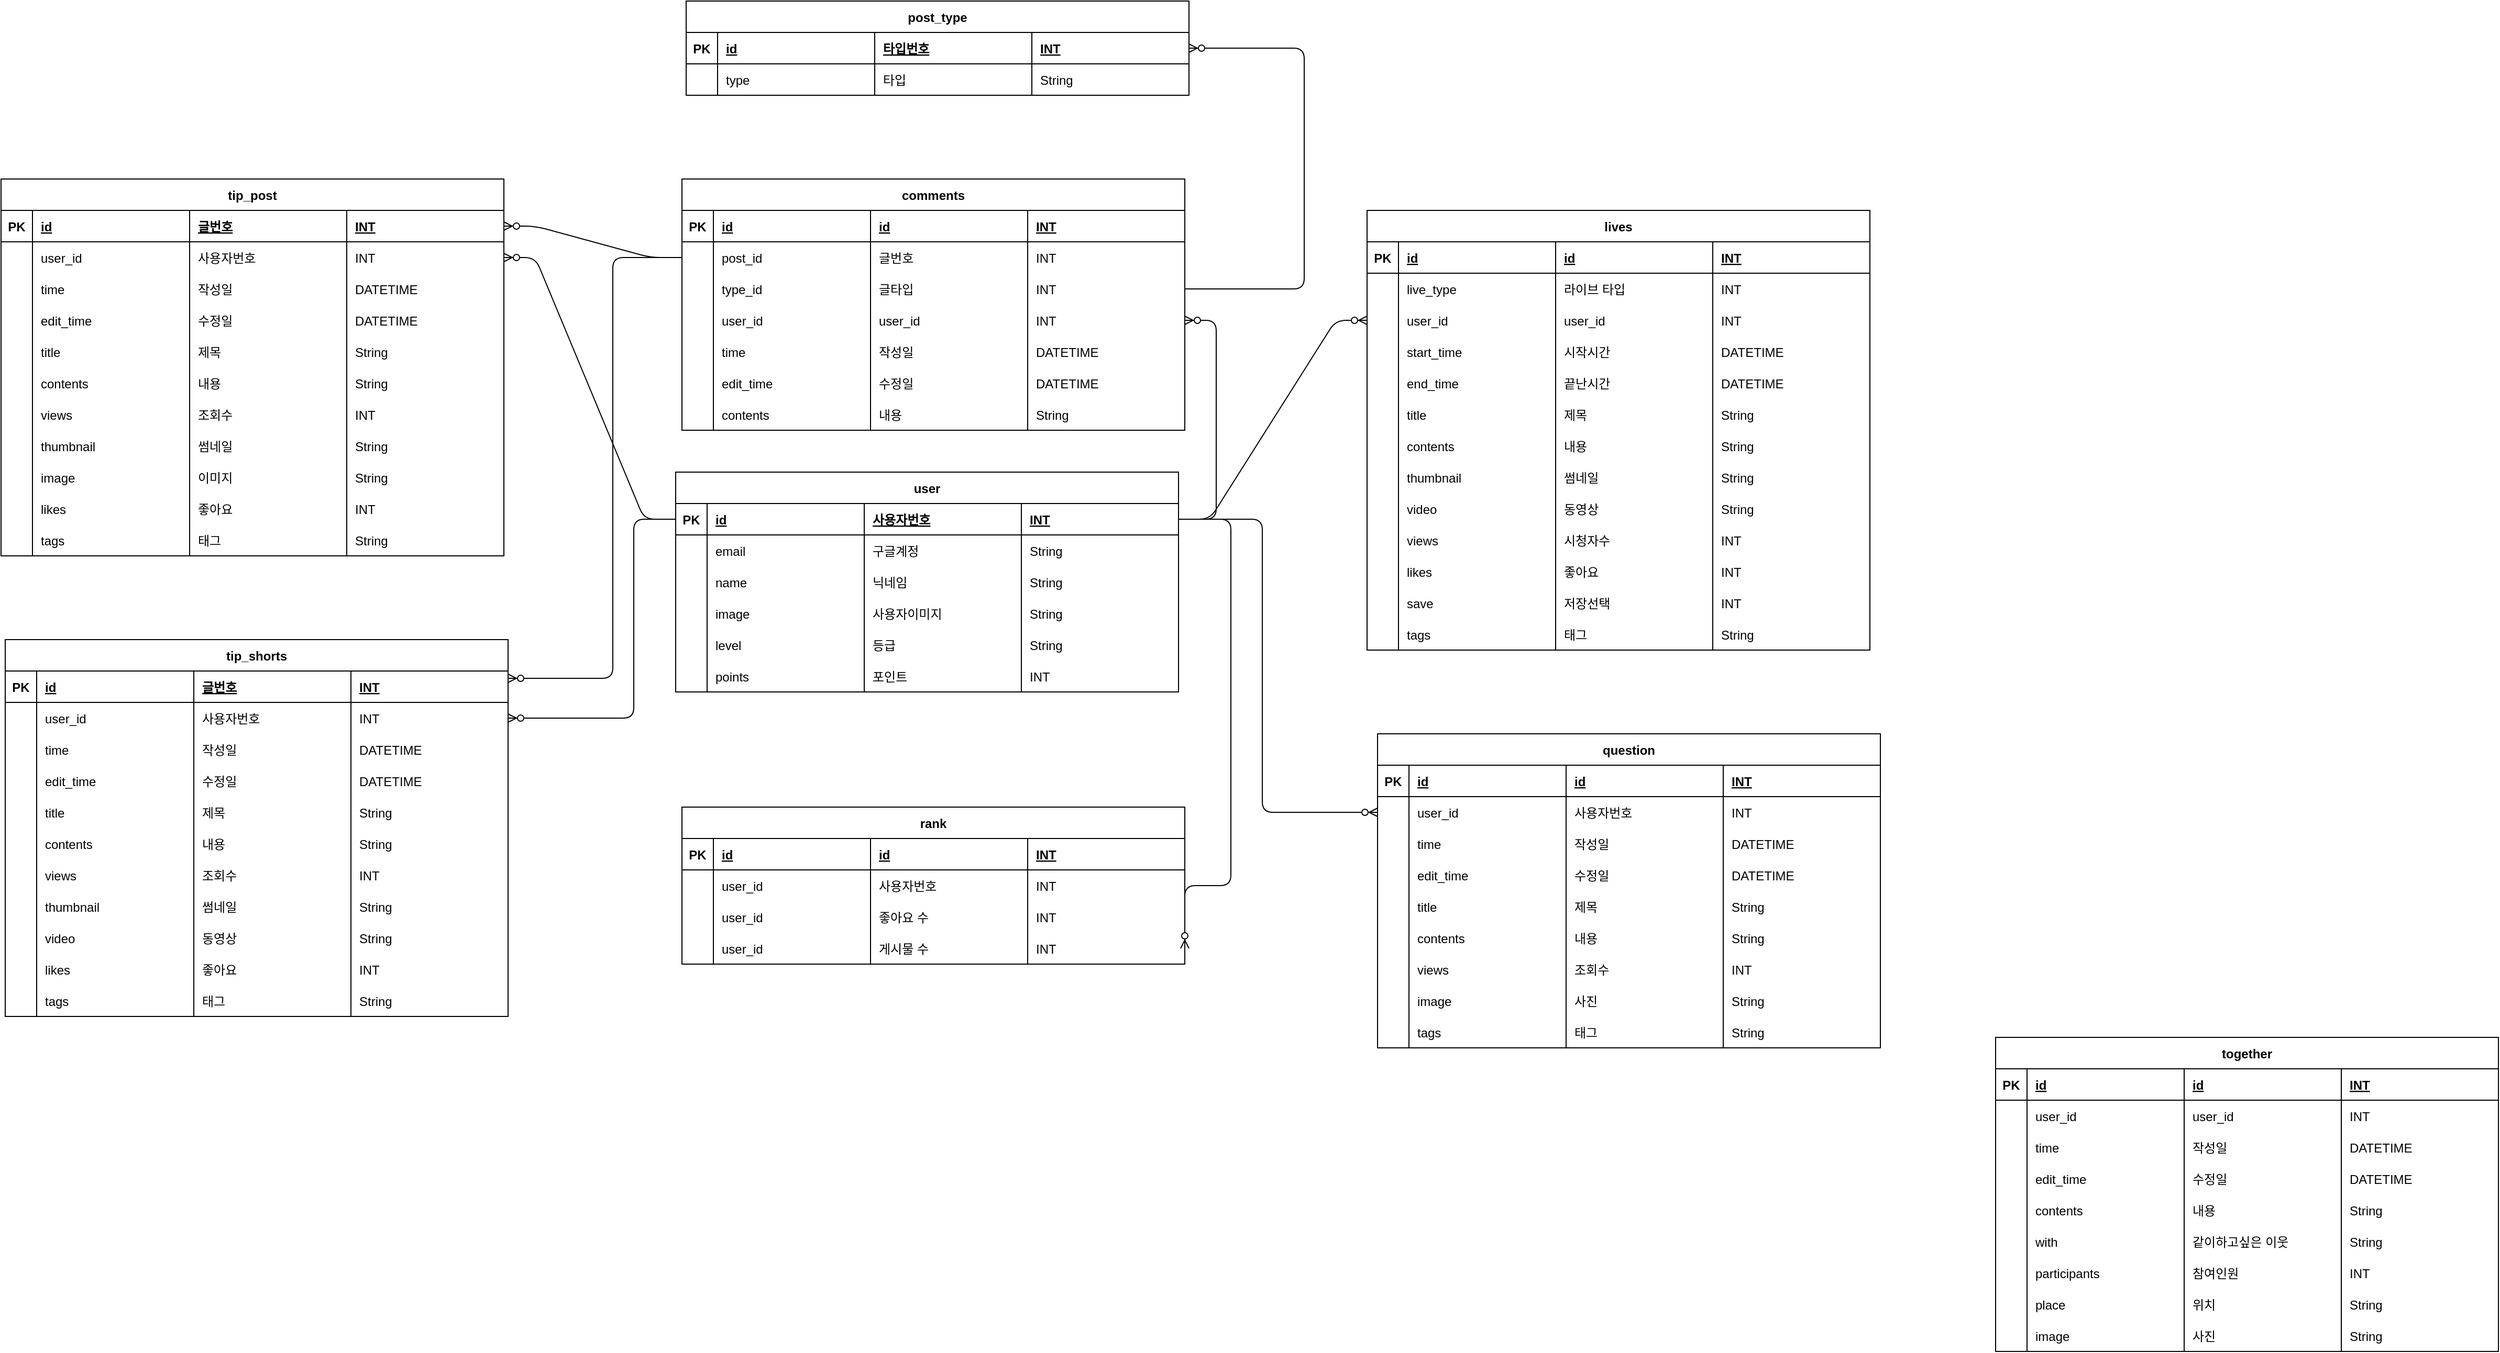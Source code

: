 <mxfile version="14.9.2" type="github">
  <diagram id="Kf2YQzxJRZqhJv85EQQ8" name="Page-1">
    <mxGraphModel dx="1658" dy="1581" grid="1" gridSize="10" guides="1" tooltips="1" connect="1" arrows="1" fold="1" page="1" pageScale="1" pageWidth="827" pageHeight="1169" math="0" shadow="0">
      <root>
        <mxCell id="0" />
        <mxCell id="1" parent="0" />
        <mxCell id="MD2-rtIMPpAFqubzUFR5-1" value="user" style="shape=table;startSize=30;container=1;collapsible=1;childLayout=tableLayout;fixedRows=1;rowLines=0;fontStyle=1;align=center;resizeLast=1;" parent="1" vertex="1">
          <mxGeometry x="230" y="300" width="480" height="210" as="geometry" />
        </mxCell>
        <mxCell id="MD2-rtIMPpAFqubzUFR5-2" value="" style="shape=partialRectangle;collapsible=0;dropTarget=0;pointerEvents=0;fillColor=none;top=0;left=0;bottom=1;right=0;points=[[0,0.5],[1,0.5]];portConstraint=eastwest;" parent="MD2-rtIMPpAFqubzUFR5-1" vertex="1">
          <mxGeometry y="30" width="480" height="30" as="geometry" />
        </mxCell>
        <mxCell id="MD2-rtIMPpAFqubzUFR5-3" value="PK" style="shape=partialRectangle;connectable=0;fillColor=none;top=0;left=0;bottom=0;right=0;fontStyle=1;overflow=hidden;" parent="MD2-rtIMPpAFqubzUFR5-2" vertex="1">
          <mxGeometry width="30" height="30" as="geometry" />
        </mxCell>
        <mxCell id="MD2-rtIMPpAFqubzUFR5-278" value="id" style="shape=partialRectangle;connectable=0;fillColor=none;top=0;left=0;bottom=0;right=0;align=left;spacingLeft=6;fontStyle=5;overflow=hidden;" parent="MD2-rtIMPpAFqubzUFR5-2" vertex="1">
          <mxGeometry x="30" width="150" height="30" as="geometry" />
        </mxCell>
        <mxCell id="MD2-rtIMPpAFqubzUFR5-4" value="사용자번호" style="shape=partialRectangle;connectable=0;fillColor=none;top=0;left=0;bottom=0;right=0;align=left;spacingLeft=6;fontStyle=5;overflow=hidden;" parent="MD2-rtIMPpAFqubzUFR5-2" vertex="1">
          <mxGeometry x="180" width="150" height="30" as="geometry" />
        </mxCell>
        <mxCell id="MD2-rtIMPpAFqubzUFR5-511" value="INT" style="shape=partialRectangle;connectable=0;fillColor=none;top=0;left=0;bottom=0;right=0;align=left;spacingLeft=6;fontStyle=5;overflow=hidden;" parent="MD2-rtIMPpAFqubzUFR5-2" vertex="1">
          <mxGeometry x="330" width="150" height="30" as="geometry" />
        </mxCell>
        <mxCell id="MD2-rtIMPpAFqubzUFR5-5" value="" style="shape=partialRectangle;collapsible=0;dropTarget=0;pointerEvents=0;fillColor=none;top=0;left=0;bottom=0;right=0;points=[[0,0.5],[1,0.5]];portConstraint=eastwest;" parent="MD2-rtIMPpAFqubzUFR5-1" vertex="1">
          <mxGeometry y="60" width="480" height="30" as="geometry" />
        </mxCell>
        <mxCell id="MD2-rtIMPpAFqubzUFR5-6" value="" style="shape=partialRectangle;connectable=0;fillColor=none;top=0;left=0;bottom=0;right=0;editable=1;overflow=hidden;" parent="MD2-rtIMPpAFqubzUFR5-5" vertex="1">
          <mxGeometry width="30" height="30" as="geometry" />
        </mxCell>
        <mxCell id="MD2-rtIMPpAFqubzUFR5-279" value="email" style="shape=partialRectangle;connectable=0;fillColor=none;top=0;left=0;bottom=0;right=0;align=left;spacingLeft=6;overflow=hidden;" parent="MD2-rtIMPpAFqubzUFR5-5" vertex="1">
          <mxGeometry x="30" width="150" height="30" as="geometry" />
        </mxCell>
        <mxCell id="MD2-rtIMPpAFqubzUFR5-7" value="구글계정" style="shape=partialRectangle;connectable=0;fillColor=none;top=0;left=0;bottom=0;right=0;align=left;spacingLeft=6;overflow=hidden;" parent="MD2-rtIMPpAFqubzUFR5-5" vertex="1">
          <mxGeometry x="180" width="150" height="30" as="geometry" />
        </mxCell>
        <mxCell id="MD2-rtIMPpAFqubzUFR5-512" value="String" style="shape=partialRectangle;connectable=0;fillColor=none;top=0;left=0;bottom=0;right=0;align=left;spacingLeft=6;overflow=hidden;" parent="MD2-rtIMPpAFqubzUFR5-5" vertex="1">
          <mxGeometry x="330" width="150" height="30" as="geometry" />
        </mxCell>
        <mxCell id="cf8r5tpqv3BlE3Bak3ng-1" style="shape=partialRectangle;collapsible=0;dropTarget=0;pointerEvents=0;fillColor=none;top=0;left=0;bottom=0;right=0;points=[[0,0.5],[1,0.5]];portConstraint=eastwest;" parent="MD2-rtIMPpAFqubzUFR5-1" vertex="1">
          <mxGeometry y="90" width="480" height="30" as="geometry" />
        </mxCell>
        <mxCell id="cf8r5tpqv3BlE3Bak3ng-2" style="shape=partialRectangle;connectable=0;fillColor=none;top=0;left=0;bottom=0;right=0;editable=1;overflow=hidden;" parent="cf8r5tpqv3BlE3Bak3ng-1" vertex="1">
          <mxGeometry width="30" height="30" as="geometry" />
        </mxCell>
        <mxCell id="cf8r5tpqv3BlE3Bak3ng-3" value="name" style="shape=partialRectangle;connectable=0;fillColor=none;top=0;left=0;bottom=0;right=0;align=left;spacingLeft=6;overflow=hidden;" parent="cf8r5tpqv3BlE3Bak3ng-1" vertex="1">
          <mxGeometry x="30" width="150" height="30" as="geometry" />
        </mxCell>
        <mxCell id="cf8r5tpqv3BlE3Bak3ng-4" value="닉네임" style="shape=partialRectangle;connectable=0;fillColor=none;top=0;left=0;bottom=0;right=0;align=left;spacingLeft=6;overflow=hidden;" parent="cf8r5tpqv3BlE3Bak3ng-1" vertex="1">
          <mxGeometry x="180" width="150" height="30" as="geometry" />
        </mxCell>
        <mxCell id="cf8r5tpqv3BlE3Bak3ng-5" value="String" style="shape=partialRectangle;connectable=0;fillColor=none;top=0;left=0;bottom=0;right=0;align=left;spacingLeft=6;overflow=hidden;" parent="cf8r5tpqv3BlE3Bak3ng-1" vertex="1">
          <mxGeometry x="330" width="150" height="30" as="geometry" />
        </mxCell>
        <mxCell id="XveR3DZq2OsxgKTt3ctt-17" style="shape=partialRectangle;collapsible=0;dropTarget=0;pointerEvents=0;fillColor=none;top=0;left=0;bottom=0;right=0;points=[[0,0.5],[1,0.5]];portConstraint=eastwest;" parent="MD2-rtIMPpAFqubzUFR5-1" vertex="1">
          <mxGeometry y="120" width="480" height="30" as="geometry" />
        </mxCell>
        <mxCell id="XveR3DZq2OsxgKTt3ctt-18" style="shape=partialRectangle;connectable=0;fillColor=none;top=0;left=0;bottom=0;right=0;editable=1;overflow=hidden;" parent="XveR3DZq2OsxgKTt3ctt-17" vertex="1">
          <mxGeometry width="30" height="30" as="geometry" />
        </mxCell>
        <mxCell id="XveR3DZq2OsxgKTt3ctt-19" value="image" style="shape=partialRectangle;connectable=0;fillColor=none;top=0;left=0;bottom=0;right=0;align=left;spacingLeft=6;overflow=hidden;" parent="XveR3DZq2OsxgKTt3ctt-17" vertex="1">
          <mxGeometry x="30" width="150" height="30" as="geometry" />
        </mxCell>
        <mxCell id="XveR3DZq2OsxgKTt3ctt-20" value="사용자이미지" style="shape=partialRectangle;connectable=0;fillColor=none;top=0;left=0;bottom=0;right=0;align=left;spacingLeft=6;overflow=hidden;" parent="XveR3DZq2OsxgKTt3ctt-17" vertex="1">
          <mxGeometry x="180" width="150" height="30" as="geometry" />
        </mxCell>
        <mxCell id="XveR3DZq2OsxgKTt3ctt-21" value="String" style="shape=partialRectangle;connectable=0;fillColor=none;top=0;left=0;bottom=0;right=0;align=left;spacingLeft=6;overflow=hidden;" parent="XveR3DZq2OsxgKTt3ctt-17" vertex="1">
          <mxGeometry x="330" width="150" height="30" as="geometry" />
        </mxCell>
        <mxCell id="MD2-rtIMPpAFqubzUFR5-11" value="" style="shape=partialRectangle;collapsible=0;dropTarget=0;pointerEvents=0;fillColor=none;top=0;left=0;bottom=0;right=0;points=[[0,0.5],[1,0.5]];portConstraint=eastwest;" parent="MD2-rtIMPpAFqubzUFR5-1" vertex="1">
          <mxGeometry y="150" width="480" height="30" as="geometry" />
        </mxCell>
        <mxCell id="MD2-rtIMPpAFqubzUFR5-12" value="" style="shape=partialRectangle;connectable=0;fillColor=none;top=0;left=0;bottom=0;right=0;editable=1;overflow=hidden;" parent="MD2-rtIMPpAFqubzUFR5-11" vertex="1">
          <mxGeometry width="30" height="30" as="geometry" />
        </mxCell>
        <mxCell id="MD2-rtIMPpAFqubzUFR5-281" value="level" style="shape=partialRectangle;connectable=0;fillColor=none;top=0;left=0;bottom=0;right=0;align=left;spacingLeft=6;overflow=hidden;" parent="MD2-rtIMPpAFqubzUFR5-11" vertex="1">
          <mxGeometry x="30" width="150" height="30" as="geometry" />
        </mxCell>
        <mxCell id="MD2-rtIMPpAFqubzUFR5-13" value="등급" style="shape=partialRectangle;connectable=0;fillColor=none;top=0;left=0;bottom=0;right=0;align=left;spacingLeft=6;overflow=hidden;" parent="MD2-rtIMPpAFqubzUFR5-11" vertex="1">
          <mxGeometry x="180" width="150" height="30" as="geometry" />
        </mxCell>
        <mxCell id="MD2-rtIMPpAFqubzUFR5-514" value="String" style="shape=partialRectangle;connectable=0;fillColor=none;top=0;left=0;bottom=0;right=0;align=left;spacingLeft=6;overflow=hidden;" parent="MD2-rtIMPpAFqubzUFR5-11" vertex="1">
          <mxGeometry x="330" width="150" height="30" as="geometry" />
        </mxCell>
        <mxCell id="MD2-rtIMPpAFqubzUFR5-80" style="shape=partialRectangle;collapsible=0;dropTarget=0;pointerEvents=0;fillColor=none;top=0;left=0;bottom=0;right=0;points=[[0,0.5],[1,0.5]];portConstraint=eastwest;" parent="MD2-rtIMPpAFqubzUFR5-1" vertex="1">
          <mxGeometry y="180" width="480" height="30" as="geometry" />
        </mxCell>
        <mxCell id="MD2-rtIMPpAFqubzUFR5-81" style="shape=partialRectangle;connectable=0;fillColor=none;top=0;left=0;bottom=0;right=0;editable=1;overflow=hidden;" parent="MD2-rtIMPpAFqubzUFR5-80" vertex="1">
          <mxGeometry width="30" height="30" as="geometry" />
        </mxCell>
        <mxCell id="MD2-rtIMPpAFqubzUFR5-282" value="points" style="shape=partialRectangle;connectable=0;fillColor=none;top=0;left=0;bottom=0;right=0;align=left;spacingLeft=6;overflow=hidden;" parent="MD2-rtIMPpAFqubzUFR5-80" vertex="1">
          <mxGeometry x="30" width="150" height="30" as="geometry" />
        </mxCell>
        <mxCell id="MD2-rtIMPpAFqubzUFR5-82" value="포인트" style="shape=partialRectangle;connectable=0;fillColor=none;top=0;left=0;bottom=0;right=0;align=left;spacingLeft=6;overflow=hidden;" parent="MD2-rtIMPpAFqubzUFR5-80" vertex="1">
          <mxGeometry x="180" width="150" height="30" as="geometry" />
        </mxCell>
        <mxCell id="MD2-rtIMPpAFqubzUFR5-515" value="INT" style="shape=partialRectangle;connectable=0;fillColor=none;top=0;left=0;bottom=0;right=0;align=left;spacingLeft=6;overflow=hidden;" parent="MD2-rtIMPpAFqubzUFR5-80" vertex="1">
          <mxGeometry x="330" width="150" height="30" as="geometry" />
        </mxCell>
        <mxCell id="MD2-rtIMPpAFqubzUFR5-18" value="tip_post" style="shape=table;startSize=30;container=1;collapsible=1;childLayout=tableLayout;fixedRows=1;rowLines=0;fontStyle=1;align=center;resizeLast=1;" parent="1" vertex="1">
          <mxGeometry x="-414" y="20" width="480" height="360" as="geometry" />
        </mxCell>
        <mxCell id="MD2-rtIMPpAFqubzUFR5-19" value="" style="shape=partialRectangle;collapsible=0;dropTarget=0;pointerEvents=0;fillColor=none;top=0;left=0;bottom=1;right=0;points=[[0,0.5],[1,0.5]];portConstraint=eastwest;" parent="MD2-rtIMPpAFqubzUFR5-18" vertex="1">
          <mxGeometry y="30" width="480" height="30" as="geometry" />
        </mxCell>
        <mxCell id="MD2-rtIMPpAFqubzUFR5-20" value="PK" style="shape=partialRectangle;connectable=0;fillColor=none;top=0;left=0;bottom=0;right=0;fontStyle=1;overflow=hidden;" parent="MD2-rtIMPpAFqubzUFR5-19" vertex="1">
          <mxGeometry width="30" height="30" as="geometry" />
        </mxCell>
        <mxCell id="MD2-rtIMPpAFqubzUFR5-268" value="id" style="shape=partialRectangle;connectable=0;fillColor=none;top=0;left=0;bottom=0;right=0;align=left;spacingLeft=6;fontStyle=5;overflow=hidden;" parent="MD2-rtIMPpAFqubzUFR5-19" vertex="1">
          <mxGeometry x="30" width="150" height="30" as="geometry" />
        </mxCell>
        <mxCell id="MD2-rtIMPpAFqubzUFR5-21" value="글번호" style="shape=partialRectangle;connectable=0;fillColor=none;top=0;left=0;bottom=0;right=0;align=left;spacingLeft=6;fontStyle=5;overflow=hidden;" parent="MD2-rtIMPpAFqubzUFR5-19" vertex="1">
          <mxGeometry x="180" width="150" height="30" as="geometry" />
        </mxCell>
        <mxCell id="MD2-rtIMPpAFqubzUFR5-486" value="INT" style="shape=partialRectangle;connectable=0;fillColor=none;top=0;left=0;bottom=0;right=0;align=left;spacingLeft=6;fontStyle=5;overflow=hidden;" parent="MD2-rtIMPpAFqubzUFR5-19" vertex="1">
          <mxGeometry x="330" width="150" height="30" as="geometry" />
        </mxCell>
        <mxCell id="cf8r5tpqv3BlE3Bak3ng-6" value="" style="shape=partialRectangle;collapsible=0;dropTarget=0;pointerEvents=0;fillColor=none;top=0;left=0;bottom=0;right=0;points=[[0,0.5],[1,0.5]];portConstraint=eastwest;" parent="MD2-rtIMPpAFqubzUFR5-18" vertex="1">
          <mxGeometry y="60" width="480" height="30" as="geometry" />
        </mxCell>
        <mxCell id="cf8r5tpqv3BlE3Bak3ng-7" value="" style="shape=partialRectangle;connectable=0;fillColor=none;top=0;left=0;bottom=0;right=0;editable=1;overflow=hidden;" parent="cf8r5tpqv3BlE3Bak3ng-6" vertex="1">
          <mxGeometry width="30" height="30" as="geometry" />
        </mxCell>
        <mxCell id="cf8r5tpqv3BlE3Bak3ng-8" value="user_id" style="shape=partialRectangle;connectable=0;fillColor=none;top=0;left=0;bottom=0;right=0;align=left;spacingLeft=6;overflow=hidden;" parent="cf8r5tpqv3BlE3Bak3ng-6" vertex="1">
          <mxGeometry x="30" width="150" height="30" as="geometry" />
        </mxCell>
        <mxCell id="cf8r5tpqv3BlE3Bak3ng-9" value="사용자번호" style="shape=partialRectangle;connectable=0;fillColor=none;top=0;left=0;bottom=0;right=0;align=left;spacingLeft=6;overflow=hidden;" parent="cf8r5tpqv3BlE3Bak3ng-6" vertex="1">
          <mxGeometry x="180" width="150" height="30" as="geometry" />
        </mxCell>
        <mxCell id="cf8r5tpqv3BlE3Bak3ng-10" value="INT" style="shape=partialRectangle;connectable=0;fillColor=none;top=0;left=0;bottom=0;right=0;align=left;spacingLeft=6;overflow=hidden;" parent="cf8r5tpqv3BlE3Bak3ng-6" vertex="1">
          <mxGeometry x="330" width="150" height="30" as="geometry" />
        </mxCell>
        <mxCell id="MD2-rtIMPpAFqubzUFR5-25" value="" style="shape=partialRectangle;collapsible=0;dropTarget=0;pointerEvents=0;fillColor=none;top=0;left=0;bottom=0;right=0;points=[[0,0.5],[1,0.5]];portConstraint=eastwest;" parent="MD2-rtIMPpAFqubzUFR5-18" vertex="1">
          <mxGeometry y="90" width="480" height="30" as="geometry" />
        </mxCell>
        <mxCell id="MD2-rtIMPpAFqubzUFR5-26" value="" style="shape=partialRectangle;connectable=0;fillColor=none;top=0;left=0;bottom=0;right=0;editable=1;overflow=hidden;" parent="MD2-rtIMPpAFqubzUFR5-25" vertex="1">
          <mxGeometry width="30" height="30" as="geometry" />
        </mxCell>
        <mxCell id="MD2-rtIMPpAFqubzUFR5-270" value="time" style="shape=partialRectangle;connectable=0;fillColor=none;top=0;left=0;bottom=0;right=0;align=left;spacingLeft=6;overflow=hidden;" parent="MD2-rtIMPpAFqubzUFR5-25" vertex="1">
          <mxGeometry x="30" width="150" height="30" as="geometry" />
        </mxCell>
        <mxCell id="MD2-rtIMPpAFqubzUFR5-27" value="작성일" style="shape=partialRectangle;connectable=0;fillColor=none;top=0;left=0;bottom=0;right=0;align=left;spacingLeft=6;overflow=hidden;" parent="MD2-rtIMPpAFqubzUFR5-25" vertex="1">
          <mxGeometry x="180" width="150" height="30" as="geometry" />
        </mxCell>
        <mxCell id="MD2-rtIMPpAFqubzUFR5-488" value="DATETIME" style="shape=partialRectangle;connectable=0;fillColor=none;top=0;left=0;bottom=0;right=0;align=left;spacingLeft=6;overflow=hidden;" parent="MD2-rtIMPpAFqubzUFR5-25" vertex="1">
          <mxGeometry x="330" width="150" height="30" as="geometry" />
        </mxCell>
        <mxCell id="MD2-rtIMPpAFqubzUFR5-28" value="" style="shape=partialRectangle;collapsible=0;dropTarget=0;pointerEvents=0;fillColor=none;top=0;left=0;bottom=0;right=0;points=[[0,0.5],[1,0.5]];portConstraint=eastwest;" parent="MD2-rtIMPpAFqubzUFR5-18" vertex="1">
          <mxGeometry y="120" width="480" height="30" as="geometry" />
        </mxCell>
        <mxCell id="MD2-rtIMPpAFqubzUFR5-29" value="" style="shape=partialRectangle;connectable=0;fillColor=none;top=0;left=0;bottom=0;right=0;editable=1;overflow=hidden;" parent="MD2-rtIMPpAFqubzUFR5-28" vertex="1">
          <mxGeometry width="30" height="30" as="geometry" />
        </mxCell>
        <mxCell id="MD2-rtIMPpAFqubzUFR5-271" value="edit_time" style="shape=partialRectangle;connectable=0;fillColor=none;top=0;left=0;bottom=0;right=0;align=left;spacingLeft=6;overflow=hidden;" parent="MD2-rtIMPpAFqubzUFR5-28" vertex="1">
          <mxGeometry x="30" width="150" height="30" as="geometry" />
        </mxCell>
        <mxCell id="MD2-rtIMPpAFqubzUFR5-30" value="수정일" style="shape=partialRectangle;connectable=0;fillColor=none;top=0;left=0;bottom=0;right=0;align=left;spacingLeft=6;overflow=hidden;" parent="MD2-rtIMPpAFqubzUFR5-28" vertex="1">
          <mxGeometry x="180" width="150" height="30" as="geometry" />
        </mxCell>
        <mxCell id="MD2-rtIMPpAFqubzUFR5-489" value="DATETIME" style="shape=partialRectangle;connectable=0;fillColor=none;top=0;left=0;bottom=0;right=0;align=left;spacingLeft=6;overflow=hidden;" parent="MD2-rtIMPpAFqubzUFR5-28" vertex="1">
          <mxGeometry x="330" width="150" height="30" as="geometry" />
        </mxCell>
        <mxCell id="MD2-rtIMPpAFqubzUFR5-83" style="shape=partialRectangle;collapsible=0;dropTarget=0;pointerEvents=0;fillColor=none;top=0;left=0;bottom=0;right=0;points=[[0,0.5],[1,0.5]];portConstraint=eastwest;" parent="MD2-rtIMPpAFqubzUFR5-18" vertex="1">
          <mxGeometry y="150" width="480" height="30" as="geometry" />
        </mxCell>
        <mxCell id="MD2-rtIMPpAFqubzUFR5-84" style="shape=partialRectangle;connectable=0;fillColor=none;top=0;left=0;bottom=0;right=0;editable=1;overflow=hidden;" parent="MD2-rtIMPpAFqubzUFR5-83" vertex="1">
          <mxGeometry width="30" height="30" as="geometry" />
        </mxCell>
        <mxCell id="MD2-rtIMPpAFqubzUFR5-272" value="title" style="shape=partialRectangle;connectable=0;fillColor=none;top=0;left=0;bottom=0;right=0;align=left;spacingLeft=6;overflow=hidden;" parent="MD2-rtIMPpAFqubzUFR5-83" vertex="1">
          <mxGeometry x="30" width="150" height="30" as="geometry" />
        </mxCell>
        <mxCell id="MD2-rtIMPpAFqubzUFR5-85" value="제목" style="shape=partialRectangle;connectable=0;fillColor=none;top=0;left=0;bottom=0;right=0;align=left;spacingLeft=6;overflow=hidden;" parent="MD2-rtIMPpAFqubzUFR5-83" vertex="1">
          <mxGeometry x="180" width="150" height="30" as="geometry" />
        </mxCell>
        <mxCell id="MD2-rtIMPpAFqubzUFR5-490" value="String" style="shape=partialRectangle;connectable=0;fillColor=none;top=0;left=0;bottom=0;right=0;align=left;spacingLeft=6;overflow=hidden;" parent="MD2-rtIMPpAFqubzUFR5-83" vertex="1">
          <mxGeometry x="330" width="150" height="30" as="geometry" />
        </mxCell>
        <mxCell id="MD2-rtIMPpAFqubzUFR5-86" style="shape=partialRectangle;collapsible=0;dropTarget=0;pointerEvents=0;fillColor=none;top=0;left=0;bottom=0;right=0;points=[[0,0.5],[1,0.5]];portConstraint=eastwest;" parent="MD2-rtIMPpAFqubzUFR5-18" vertex="1">
          <mxGeometry y="180" width="480" height="30" as="geometry" />
        </mxCell>
        <mxCell id="MD2-rtIMPpAFqubzUFR5-87" style="shape=partialRectangle;connectable=0;fillColor=none;top=0;left=0;bottom=0;right=0;editable=1;overflow=hidden;" parent="MD2-rtIMPpAFqubzUFR5-86" vertex="1">
          <mxGeometry width="30" height="30" as="geometry" />
        </mxCell>
        <mxCell id="MD2-rtIMPpAFqubzUFR5-273" value="contents" style="shape=partialRectangle;connectable=0;fillColor=none;top=0;left=0;bottom=0;right=0;align=left;spacingLeft=6;overflow=hidden;" parent="MD2-rtIMPpAFqubzUFR5-86" vertex="1">
          <mxGeometry x="30" width="150" height="30" as="geometry" />
        </mxCell>
        <mxCell id="MD2-rtIMPpAFqubzUFR5-88" value="내용" style="shape=partialRectangle;connectable=0;fillColor=none;top=0;left=0;bottom=0;right=0;align=left;spacingLeft=6;overflow=hidden;" parent="MD2-rtIMPpAFqubzUFR5-86" vertex="1">
          <mxGeometry x="180" width="150" height="30" as="geometry" />
        </mxCell>
        <mxCell id="MD2-rtIMPpAFqubzUFR5-491" value="String" style="shape=partialRectangle;connectable=0;fillColor=none;top=0;left=0;bottom=0;right=0;align=left;spacingLeft=6;overflow=hidden;" parent="MD2-rtIMPpAFqubzUFR5-86" vertex="1">
          <mxGeometry x="330" width="150" height="30" as="geometry" />
        </mxCell>
        <mxCell id="qXBr9dz6wmvR0xZSYaYj-1" style="shape=partialRectangle;collapsible=0;dropTarget=0;pointerEvents=0;fillColor=none;top=0;left=0;bottom=0;right=0;points=[[0,0.5],[1,0.5]];portConstraint=eastwest;" parent="MD2-rtIMPpAFqubzUFR5-18" vertex="1">
          <mxGeometry y="210" width="480" height="30" as="geometry" />
        </mxCell>
        <mxCell id="qXBr9dz6wmvR0xZSYaYj-2" style="shape=partialRectangle;connectable=0;fillColor=none;top=0;left=0;bottom=0;right=0;editable=1;overflow=hidden;" parent="qXBr9dz6wmvR0xZSYaYj-1" vertex="1">
          <mxGeometry width="30" height="30" as="geometry" />
        </mxCell>
        <mxCell id="qXBr9dz6wmvR0xZSYaYj-3" value="views" style="shape=partialRectangle;connectable=0;fillColor=none;top=0;left=0;bottom=0;right=0;align=left;spacingLeft=6;overflow=hidden;" parent="qXBr9dz6wmvR0xZSYaYj-1" vertex="1">
          <mxGeometry x="30" width="150" height="30" as="geometry" />
        </mxCell>
        <mxCell id="qXBr9dz6wmvR0xZSYaYj-4" value="조회수" style="shape=partialRectangle;connectable=0;fillColor=none;top=0;left=0;bottom=0;right=0;align=left;spacingLeft=6;overflow=hidden;" parent="qXBr9dz6wmvR0xZSYaYj-1" vertex="1">
          <mxGeometry x="180" width="150" height="30" as="geometry" />
        </mxCell>
        <mxCell id="qXBr9dz6wmvR0xZSYaYj-5" value="INT" style="shape=partialRectangle;connectable=0;fillColor=none;top=0;left=0;bottom=0;right=0;align=left;spacingLeft=6;overflow=hidden;" parent="qXBr9dz6wmvR0xZSYaYj-1" vertex="1">
          <mxGeometry x="330" width="150" height="30" as="geometry" />
        </mxCell>
        <mxCell id="nsHQNhk7Q4AftGqS9bct-1" style="shape=partialRectangle;collapsible=0;dropTarget=0;pointerEvents=0;fillColor=none;top=0;left=0;bottom=0;right=0;points=[[0,0.5],[1,0.5]];portConstraint=eastwest;" parent="MD2-rtIMPpAFqubzUFR5-18" vertex="1">
          <mxGeometry y="240" width="480" height="30" as="geometry" />
        </mxCell>
        <mxCell id="nsHQNhk7Q4AftGqS9bct-2" style="shape=partialRectangle;connectable=0;fillColor=none;top=0;left=0;bottom=0;right=0;editable=1;overflow=hidden;" parent="nsHQNhk7Q4AftGqS9bct-1" vertex="1">
          <mxGeometry width="30" height="30" as="geometry" />
        </mxCell>
        <mxCell id="nsHQNhk7Q4AftGqS9bct-3" value="thumbnail" style="shape=partialRectangle;connectable=0;fillColor=none;top=0;left=0;bottom=0;right=0;align=left;spacingLeft=6;overflow=hidden;" parent="nsHQNhk7Q4AftGqS9bct-1" vertex="1">
          <mxGeometry x="30" width="150" height="30" as="geometry" />
        </mxCell>
        <mxCell id="nsHQNhk7Q4AftGqS9bct-4" value="썸네일" style="shape=partialRectangle;connectable=0;fillColor=none;top=0;left=0;bottom=0;right=0;align=left;spacingLeft=6;overflow=hidden;" parent="nsHQNhk7Q4AftGqS9bct-1" vertex="1">
          <mxGeometry x="180" width="150" height="30" as="geometry" />
        </mxCell>
        <mxCell id="nsHQNhk7Q4AftGqS9bct-5" value="String" style="shape=partialRectangle;connectable=0;fillColor=none;top=0;left=0;bottom=0;right=0;align=left;spacingLeft=6;overflow=hidden;" parent="nsHQNhk7Q4AftGqS9bct-1" vertex="1">
          <mxGeometry x="330" width="150" height="30" as="geometry" />
        </mxCell>
        <mxCell id="MD2-rtIMPpAFqubzUFR5-89" style="shape=partialRectangle;collapsible=0;dropTarget=0;pointerEvents=0;fillColor=none;top=0;left=0;bottom=0;right=0;points=[[0,0.5],[1,0.5]];portConstraint=eastwest;" parent="MD2-rtIMPpAFqubzUFR5-18" vertex="1">
          <mxGeometry y="270" width="480" height="30" as="geometry" />
        </mxCell>
        <mxCell id="MD2-rtIMPpAFqubzUFR5-90" style="shape=partialRectangle;connectable=0;fillColor=none;top=0;left=0;bottom=0;right=0;editable=1;overflow=hidden;" parent="MD2-rtIMPpAFqubzUFR5-89" vertex="1">
          <mxGeometry width="30" height="30" as="geometry" />
        </mxCell>
        <mxCell id="MD2-rtIMPpAFqubzUFR5-274" value="image" style="shape=partialRectangle;connectable=0;fillColor=none;top=0;left=0;bottom=0;right=0;align=left;spacingLeft=6;overflow=hidden;" parent="MD2-rtIMPpAFqubzUFR5-89" vertex="1">
          <mxGeometry x="30" width="150" height="30" as="geometry" />
        </mxCell>
        <mxCell id="MD2-rtIMPpAFqubzUFR5-91" value="이미지" style="shape=partialRectangle;connectable=0;fillColor=none;top=0;left=0;bottom=0;right=0;align=left;spacingLeft=6;overflow=hidden;" parent="MD2-rtIMPpAFqubzUFR5-89" vertex="1">
          <mxGeometry x="180" width="150" height="30" as="geometry" />
        </mxCell>
        <mxCell id="MD2-rtIMPpAFqubzUFR5-492" value="String" style="shape=partialRectangle;connectable=0;fillColor=none;top=0;left=0;bottom=0;right=0;align=left;spacingLeft=6;overflow=hidden;" parent="MD2-rtIMPpAFqubzUFR5-89" vertex="1">
          <mxGeometry x="330" width="150" height="30" as="geometry" />
        </mxCell>
        <mxCell id="MD2-rtIMPpAFqubzUFR5-92" style="shape=partialRectangle;collapsible=0;dropTarget=0;pointerEvents=0;fillColor=none;top=0;left=0;bottom=0;right=0;points=[[0,0.5],[1,0.5]];portConstraint=eastwest;" parent="MD2-rtIMPpAFqubzUFR5-18" vertex="1">
          <mxGeometry y="300" width="480" height="30" as="geometry" />
        </mxCell>
        <mxCell id="MD2-rtIMPpAFqubzUFR5-93" style="shape=partialRectangle;connectable=0;fillColor=none;top=0;left=0;bottom=0;right=0;editable=1;overflow=hidden;" parent="MD2-rtIMPpAFqubzUFR5-92" vertex="1">
          <mxGeometry width="30" height="30" as="geometry" />
        </mxCell>
        <mxCell id="MD2-rtIMPpAFqubzUFR5-275" value="likes" style="shape=partialRectangle;connectable=0;fillColor=none;top=0;left=0;bottom=0;right=0;align=left;spacingLeft=6;overflow=hidden;" parent="MD2-rtIMPpAFqubzUFR5-92" vertex="1">
          <mxGeometry x="30" width="150" height="30" as="geometry" />
        </mxCell>
        <mxCell id="MD2-rtIMPpAFqubzUFR5-94" value="좋아요" style="shape=partialRectangle;connectable=0;fillColor=none;top=0;left=0;bottom=0;right=0;align=left;spacingLeft=6;overflow=hidden;" parent="MD2-rtIMPpAFqubzUFR5-92" vertex="1">
          <mxGeometry x="180" width="150" height="30" as="geometry" />
        </mxCell>
        <mxCell id="MD2-rtIMPpAFqubzUFR5-493" value="INT" style="shape=partialRectangle;connectable=0;fillColor=none;top=0;left=0;bottom=0;right=0;align=left;spacingLeft=6;overflow=hidden;" parent="MD2-rtIMPpAFqubzUFR5-92" vertex="1">
          <mxGeometry x="330" width="150" height="30" as="geometry" />
        </mxCell>
        <mxCell id="MD2-rtIMPpAFqubzUFR5-95" style="shape=partialRectangle;collapsible=0;dropTarget=0;pointerEvents=0;fillColor=none;top=0;left=0;bottom=0;right=0;points=[[0,0.5],[1,0.5]];portConstraint=eastwest;" parent="MD2-rtIMPpAFqubzUFR5-18" vertex="1">
          <mxGeometry y="330" width="480" height="30" as="geometry" />
        </mxCell>
        <mxCell id="MD2-rtIMPpAFqubzUFR5-96" style="shape=partialRectangle;connectable=0;fillColor=none;top=0;left=0;bottom=0;right=0;editable=1;overflow=hidden;" parent="MD2-rtIMPpAFqubzUFR5-95" vertex="1">
          <mxGeometry width="30" height="30" as="geometry" />
        </mxCell>
        <mxCell id="MD2-rtIMPpAFqubzUFR5-276" value="tags" style="shape=partialRectangle;connectable=0;fillColor=none;top=0;left=0;bottom=0;right=0;align=left;spacingLeft=6;overflow=hidden;" parent="MD2-rtIMPpAFqubzUFR5-95" vertex="1">
          <mxGeometry x="30" width="150" height="30" as="geometry" />
        </mxCell>
        <mxCell id="MD2-rtIMPpAFqubzUFR5-97" value="태그" style="shape=partialRectangle;connectable=0;fillColor=none;top=0;left=0;bottom=0;right=0;align=left;spacingLeft=6;overflow=hidden;" parent="MD2-rtIMPpAFqubzUFR5-95" vertex="1">
          <mxGeometry x="180" width="150" height="30" as="geometry" />
        </mxCell>
        <mxCell id="MD2-rtIMPpAFqubzUFR5-494" value="String" style="shape=partialRectangle;connectable=0;fillColor=none;top=0;left=0;bottom=0;right=0;align=left;spacingLeft=6;overflow=hidden;" parent="MD2-rtIMPpAFqubzUFR5-95" vertex="1">
          <mxGeometry x="330" width="150" height="30" as="geometry" />
        </mxCell>
        <mxCell id="MD2-rtIMPpAFqubzUFR5-126" value="comments" style="shape=table;startSize=30;container=1;collapsible=1;childLayout=tableLayout;fixedRows=1;rowLines=0;fontStyle=1;align=center;resizeLast=1;" parent="1" vertex="1">
          <mxGeometry x="236" y="20" width="480" height="240" as="geometry" />
        </mxCell>
        <mxCell id="MD2-rtIMPpAFqubzUFR5-127" value="" style="shape=partialRectangle;collapsible=0;dropTarget=0;pointerEvents=0;fillColor=none;top=0;left=0;bottom=1;right=0;points=[[0,0.5],[1,0.5]];portConstraint=eastwest;" parent="MD2-rtIMPpAFqubzUFR5-126" vertex="1">
          <mxGeometry y="30" width="480" height="30" as="geometry" />
        </mxCell>
        <mxCell id="MD2-rtIMPpAFqubzUFR5-128" value="PK" style="shape=partialRectangle;connectable=0;fillColor=none;top=0;left=0;bottom=0;right=0;fontStyle=1;overflow=hidden;" parent="MD2-rtIMPpAFqubzUFR5-127" vertex="1">
          <mxGeometry width="30" height="30" as="geometry" />
        </mxCell>
        <mxCell id="MD2-rtIMPpAFqubzUFR5-448" value="id" style="shape=partialRectangle;connectable=0;fillColor=none;top=0;left=0;bottom=0;right=0;align=left;spacingLeft=6;fontStyle=5;overflow=hidden;" parent="MD2-rtIMPpAFqubzUFR5-127" vertex="1">
          <mxGeometry x="30" width="150" height="30" as="geometry" />
        </mxCell>
        <mxCell id="MD2-rtIMPpAFqubzUFR5-129" value="id" style="shape=partialRectangle;connectable=0;fillColor=none;top=0;left=0;bottom=0;right=0;align=left;spacingLeft=6;fontStyle=5;overflow=hidden;" parent="MD2-rtIMPpAFqubzUFR5-127" vertex="1">
          <mxGeometry x="180" width="150" height="30" as="geometry" />
        </mxCell>
        <mxCell id="MD2-rtIMPpAFqubzUFR5-504" value="INT" style="shape=partialRectangle;connectable=0;fillColor=none;top=0;left=0;bottom=0;right=0;align=left;spacingLeft=6;fontStyle=5;overflow=hidden;" parent="MD2-rtIMPpAFqubzUFR5-127" vertex="1">
          <mxGeometry x="330" width="150" height="30" as="geometry" />
        </mxCell>
        <mxCell id="MD2-rtIMPpAFqubzUFR5-154" style="shape=partialRectangle;collapsible=0;dropTarget=0;pointerEvents=0;fillColor=none;top=0;left=0;bottom=0;right=0;points=[[0,0.5],[1,0.5]];portConstraint=eastwest;" parent="MD2-rtIMPpAFqubzUFR5-126" vertex="1">
          <mxGeometry y="60" width="480" height="30" as="geometry" />
        </mxCell>
        <mxCell id="MD2-rtIMPpAFqubzUFR5-155" style="shape=partialRectangle;connectable=0;fillColor=none;top=0;left=0;bottom=0;right=0;editable=1;overflow=hidden;" parent="MD2-rtIMPpAFqubzUFR5-154" vertex="1">
          <mxGeometry width="30" height="30" as="geometry" />
        </mxCell>
        <mxCell id="MD2-rtIMPpAFqubzUFR5-449" value="post_id" style="shape=partialRectangle;connectable=0;fillColor=none;top=0;left=0;bottom=0;right=0;align=left;spacingLeft=6;overflow=hidden;" parent="MD2-rtIMPpAFqubzUFR5-154" vertex="1">
          <mxGeometry x="30" width="150" height="30" as="geometry" />
        </mxCell>
        <mxCell id="MD2-rtIMPpAFqubzUFR5-156" value="글번호" style="shape=partialRectangle;connectable=0;fillColor=none;top=0;left=0;bottom=0;right=0;align=left;spacingLeft=6;overflow=hidden;" parent="MD2-rtIMPpAFqubzUFR5-154" vertex="1">
          <mxGeometry x="180" width="150" height="30" as="geometry" />
        </mxCell>
        <mxCell id="MD2-rtIMPpAFqubzUFR5-505" value="INT" style="shape=partialRectangle;connectable=0;fillColor=none;top=0;left=0;bottom=0;right=0;align=left;spacingLeft=6;overflow=hidden;" parent="MD2-rtIMPpAFqubzUFR5-154" vertex="1">
          <mxGeometry x="330" width="150" height="30" as="geometry" />
        </mxCell>
        <mxCell id="MD2-rtIMPpAFqubzUFR5-157" style="shape=partialRectangle;collapsible=0;dropTarget=0;pointerEvents=0;fillColor=none;top=0;left=0;bottom=0;right=0;points=[[0,0.5],[1,0.5]];portConstraint=eastwest;" parent="MD2-rtIMPpAFqubzUFR5-126" vertex="1">
          <mxGeometry y="90" width="480" height="30" as="geometry" />
        </mxCell>
        <mxCell id="MD2-rtIMPpAFqubzUFR5-158" style="shape=partialRectangle;connectable=0;fillColor=none;top=0;left=0;bottom=0;right=0;editable=1;overflow=hidden;" parent="MD2-rtIMPpAFqubzUFR5-157" vertex="1">
          <mxGeometry width="30" height="30" as="geometry" />
        </mxCell>
        <mxCell id="MD2-rtIMPpAFqubzUFR5-450" value="type_id" style="shape=partialRectangle;connectable=0;fillColor=none;top=0;left=0;bottom=0;right=0;align=left;spacingLeft=6;overflow=hidden;" parent="MD2-rtIMPpAFqubzUFR5-157" vertex="1">
          <mxGeometry x="30" width="150" height="30" as="geometry" />
        </mxCell>
        <mxCell id="MD2-rtIMPpAFqubzUFR5-159" value="글타입" style="shape=partialRectangle;connectable=0;fillColor=none;top=0;left=0;bottom=0;right=0;align=left;spacingLeft=6;overflow=hidden;" parent="MD2-rtIMPpAFqubzUFR5-157" vertex="1">
          <mxGeometry x="180" width="150" height="30" as="geometry" />
        </mxCell>
        <mxCell id="MD2-rtIMPpAFqubzUFR5-506" value="INT" style="shape=partialRectangle;connectable=0;fillColor=none;top=0;left=0;bottom=0;right=0;align=left;spacingLeft=6;overflow=hidden;" parent="MD2-rtIMPpAFqubzUFR5-157" vertex="1">
          <mxGeometry x="330" width="150" height="30" as="geometry" />
        </mxCell>
        <mxCell id="MD2-rtIMPpAFqubzUFR5-130" value="" style="shape=partialRectangle;collapsible=0;dropTarget=0;pointerEvents=0;fillColor=none;top=0;left=0;bottom=0;right=0;points=[[0,0.5],[1,0.5]];portConstraint=eastwest;" parent="MD2-rtIMPpAFqubzUFR5-126" vertex="1">
          <mxGeometry y="120" width="480" height="30" as="geometry" />
        </mxCell>
        <mxCell id="MD2-rtIMPpAFqubzUFR5-131" value="" style="shape=partialRectangle;connectable=0;fillColor=none;top=0;left=0;bottom=0;right=0;editable=1;overflow=hidden;" parent="MD2-rtIMPpAFqubzUFR5-130" vertex="1">
          <mxGeometry width="30" height="30" as="geometry" />
        </mxCell>
        <mxCell id="MD2-rtIMPpAFqubzUFR5-451" value="user_id" style="shape=partialRectangle;connectable=0;fillColor=none;top=0;left=0;bottom=0;right=0;align=left;spacingLeft=6;overflow=hidden;" parent="MD2-rtIMPpAFqubzUFR5-130" vertex="1">
          <mxGeometry x="30" width="150" height="30" as="geometry" />
        </mxCell>
        <mxCell id="MD2-rtIMPpAFqubzUFR5-132" value="user_id" style="shape=partialRectangle;connectable=0;fillColor=none;top=0;left=0;bottom=0;right=0;align=left;spacingLeft=6;overflow=hidden;" parent="MD2-rtIMPpAFqubzUFR5-130" vertex="1">
          <mxGeometry x="180" width="150" height="30" as="geometry" />
        </mxCell>
        <mxCell id="MD2-rtIMPpAFqubzUFR5-507" value="INT" style="shape=partialRectangle;connectable=0;fillColor=none;top=0;left=0;bottom=0;right=0;align=left;spacingLeft=6;overflow=hidden;" parent="MD2-rtIMPpAFqubzUFR5-130" vertex="1">
          <mxGeometry x="330" width="150" height="30" as="geometry" />
        </mxCell>
        <mxCell id="MD2-rtIMPpAFqubzUFR5-133" value="" style="shape=partialRectangle;collapsible=0;dropTarget=0;pointerEvents=0;fillColor=none;top=0;left=0;bottom=0;right=0;points=[[0,0.5],[1,0.5]];portConstraint=eastwest;" parent="MD2-rtIMPpAFqubzUFR5-126" vertex="1">
          <mxGeometry y="150" width="480" height="30" as="geometry" />
        </mxCell>
        <mxCell id="MD2-rtIMPpAFqubzUFR5-134" value="" style="shape=partialRectangle;connectable=0;fillColor=none;top=0;left=0;bottom=0;right=0;editable=1;overflow=hidden;" parent="MD2-rtIMPpAFqubzUFR5-133" vertex="1">
          <mxGeometry width="30" height="30" as="geometry" />
        </mxCell>
        <mxCell id="MD2-rtIMPpAFqubzUFR5-452" value="time" style="shape=partialRectangle;connectable=0;fillColor=none;top=0;left=0;bottom=0;right=0;align=left;spacingLeft=6;overflow=hidden;" parent="MD2-rtIMPpAFqubzUFR5-133" vertex="1">
          <mxGeometry x="30" width="150" height="30" as="geometry" />
        </mxCell>
        <mxCell id="MD2-rtIMPpAFqubzUFR5-135" value="작성일" style="shape=partialRectangle;connectable=0;fillColor=none;top=0;left=0;bottom=0;right=0;align=left;spacingLeft=6;overflow=hidden;" parent="MD2-rtIMPpAFqubzUFR5-133" vertex="1">
          <mxGeometry x="180" width="150" height="30" as="geometry" />
        </mxCell>
        <mxCell id="MD2-rtIMPpAFqubzUFR5-508" value="DATETIME" style="shape=partialRectangle;connectable=0;fillColor=none;top=0;left=0;bottom=0;right=0;align=left;spacingLeft=6;overflow=hidden;" parent="MD2-rtIMPpAFqubzUFR5-133" vertex="1">
          <mxGeometry x="330" width="150" height="30" as="geometry" />
        </mxCell>
        <mxCell id="MD2-rtIMPpAFqubzUFR5-136" value="" style="shape=partialRectangle;collapsible=0;dropTarget=0;pointerEvents=0;fillColor=none;top=0;left=0;bottom=0;right=0;points=[[0,0.5],[1,0.5]];portConstraint=eastwest;" parent="MD2-rtIMPpAFqubzUFR5-126" vertex="1">
          <mxGeometry y="180" width="480" height="30" as="geometry" />
        </mxCell>
        <mxCell id="MD2-rtIMPpAFqubzUFR5-137" value="" style="shape=partialRectangle;connectable=0;fillColor=none;top=0;left=0;bottom=0;right=0;editable=1;overflow=hidden;" parent="MD2-rtIMPpAFqubzUFR5-136" vertex="1">
          <mxGeometry width="30" height="30" as="geometry" />
        </mxCell>
        <mxCell id="MD2-rtIMPpAFqubzUFR5-453" value="edit_time" style="shape=partialRectangle;connectable=0;fillColor=none;top=0;left=0;bottom=0;right=0;align=left;spacingLeft=6;overflow=hidden;" parent="MD2-rtIMPpAFqubzUFR5-136" vertex="1">
          <mxGeometry x="30" width="150" height="30" as="geometry" />
        </mxCell>
        <mxCell id="MD2-rtIMPpAFqubzUFR5-138" value="수정일" style="shape=partialRectangle;connectable=0;fillColor=none;top=0;left=0;bottom=0;right=0;align=left;spacingLeft=6;overflow=hidden;" parent="MD2-rtIMPpAFqubzUFR5-136" vertex="1">
          <mxGeometry x="180" width="150" height="30" as="geometry" />
        </mxCell>
        <mxCell id="MD2-rtIMPpAFqubzUFR5-509" value="DATETIME" style="shape=partialRectangle;connectable=0;fillColor=none;top=0;left=0;bottom=0;right=0;align=left;spacingLeft=6;overflow=hidden;" parent="MD2-rtIMPpAFqubzUFR5-136" vertex="1">
          <mxGeometry x="330" width="150" height="30" as="geometry" />
        </mxCell>
        <mxCell id="MD2-rtIMPpAFqubzUFR5-142" style="shape=partialRectangle;collapsible=0;dropTarget=0;pointerEvents=0;fillColor=none;top=0;left=0;bottom=0;right=0;points=[[0,0.5],[1,0.5]];portConstraint=eastwest;" parent="MD2-rtIMPpAFqubzUFR5-126" vertex="1">
          <mxGeometry y="210" width="480" height="30" as="geometry" />
        </mxCell>
        <mxCell id="MD2-rtIMPpAFqubzUFR5-143" style="shape=partialRectangle;connectable=0;fillColor=none;top=0;left=0;bottom=0;right=0;editable=1;overflow=hidden;" parent="MD2-rtIMPpAFqubzUFR5-142" vertex="1">
          <mxGeometry width="30" height="30" as="geometry" />
        </mxCell>
        <mxCell id="MD2-rtIMPpAFqubzUFR5-454" value="contents" style="shape=partialRectangle;connectable=0;fillColor=none;top=0;left=0;bottom=0;right=0;align=left;spacingLeft=6;overflow=hidden;" parent="MD2-rtIMPpAFqubzUFR5-142" vertex="1">
          <mxGeometry x="30" width="150" height="30" as="geometry" />
        </mxCell>
        <mxCell id="MD2-rtIMPpAFqubzUFR5-144" value="내용" style="shape=partialRectangle;connectable=0;fillColor=none;top=0;left=0;bottom=0;right=0;align=left;spacingLeft=6;overflow=hidden;" parent="MD2-rtIMPpAFqubzUFR5-142" vertex="1">
          <mxGeometry x="180" width="150" height="30" as="geometry" />
        </mxCell>
        <mxCell id="MD2-rtIMPpAFqubzUFR5-510" value="String" style="shape=partialRectangle;connectable=0;fillColor=none;top=0;left=0;bottom=0;right=0;align=left;spacingLeft=6;overflow=hidden;" parent="MD2-rtIMPpAFqubzUFR5-142" vertex="1">
          <mxGeometry x="330" width="150" height="30" as="geometry" />
        </mxCell>
        <mxCell id="MD2-rtIMPpAFqubzUFR5-160" value="question" style="shape=table;startSize=30;container=1;collapsible=1;childLayout=tableLayout;fixedRows=1;rowLines=0;fontStyle=1;align=center;resizeLast=1;" parent="1" vertex="1">
          <mxGeometry x="900" y="550" width="480" height="300" as="geometry" />
        </mxCell>
        <mxCell id="MD2-rtIMPpAFqubzUFR5-161" value="" style="shape=partialRectangle;collapsible=0;dropTarget=0;pointerEvents=0;fillColor=none;top=0;left=0;bottom=1;right=0;points=[[0,0.5],[1,0.5]];portConstraint=eastwest;" parent="MD2-rtIMPpAFqubzUFR5-160" vertex="1">
          <mxGeometry y="30" width="480" height="30" as="geometry" />
        </mxCell>
        <mxCell id="MD2-rtIMPpAFqubzUFR5-162" value="PK" style="shape=partialRectangle;connectable=0;fillColor=none;top=0;left=0;bottom=0;right=0;fontStyle=1;overflow=hidden;" parent="MD2-rtIMPpAFqubzUFR5-161" vertex="1">
          <mxGeometry width="30" height="30" as="geometry" />
        </mxCell>
        <mxCell id="MD2-rtIMPpAFqubzUFR5-478" value="id" style="shape=partialRectangle;connectable=0;fillColor=none;top=0;left=0;bottom=0;right=0;align=left;spacingLeft=6;fontStyle=5;overflow=hidden;" parent="MD2-rtIMPpAFqubzUFR5-161" vertex="1">
          <mxGeometry x="30" width="150" height="30" as="geometry" />
        </mxCell>
        <mxCell id="MD2-rtIMPpAFqubzUFR5-163" value="id" style="shape=partialRectangle;connectable=0;fillColor=none;top=0;left=0;bottom=0;right=0;align=left;spacingLeft=6;fontStyle=5;overflow=hidden;" parent="MD2-rtIMPpAFqubzUFR5-161" vertex="1">
          <mxGeometry x="180" width="150" height="30" as="geometry" />
        </mxCell>
        <mxCell id="MD2-rtIMPpAFqubzUFR5-516" value="INT" style="shape=partialRectangle;connectable=0;fillColor=none;top=0;left=0;bottom=0;right=0;align=left;spacingLeft=6;fontStyle=5;overflow=hidden;" parent="MD2-rtIMPpAFqubzUFR5-161" vertex="1">
          <mxGeometry x="330" width="150" height="30" as="geometry" />
        </mxCell>
        <mxCell id="MD2-rtIMPpAFqubzUFR5-164" value="" style="shape=partialRectangle;collapsible=0;dropTarget=0;pointerEvents=0;fillColor=none;top=0;left=0;bottom=0;right=0;points=[[0,0.5],[1,0.5]];portConstraint=eastwest;" parent="MD2-rtIMPpAFqubzUFR5-160" vertex="1">
          <mxGeometry y="60" width="480" height="30" as="geometry" />
        </mxCell>
        <mxCell id="MD2-rtIMPpAFqubzUFR5-165" value="" style="shape=partialRectangle;connectable=0;fillColor=none;top=0;left=0;bottom=0;right=0;editable=1;overflow=hidden;" parent="MD2-rtIMPpAFqubzUFR5-164" vertex="1">
          <mxGeometry width="30" height="30" as="geometry" />
        </mxCell>
        <mxCell id="MD2-rtIMPpAFqubzUFR5-479" value="user_id" style="shape=partialRectangle;connectable=0;fillColor=none;top=0;left=0;bottom=0;right=0;align=left;spacingLeft=6;overflow=hidden;" parent="MD2-rtIMPpAFqubzUFR5-164" vertex="1">
          <mxGeometry x="30" width="150" height="30" as="geometry" />
        </mxCell>
        <mxCell id="MD2-rtIMPpAFqubzUFR5-166" value="사용자번호" style="shape=partialRectangle;connectable=0;fillColor=none;top=0;left=0;bottom=0;right=0;align=left;spacingLeft=6;overflow=hidden;" parent="MD2-rtIMPpAFqubzUFR5-164" vertex="1">
          <mxGeometry x="180" width="150" height="30" as="geometry" />
        </mxCell>
        <mxCell id="MD2-rtIMPpAFqubzUFR5-517" value="INT" style="shape=partialRectangle;connectable=0;fillColor=none;top=0;left=0;bottom=0;right=0;align=left;spacingLeft=6;overflow=hidden;" parent="MD2-rtIMPpAFqubzUFR5-164" vertex="1">
          <mxGeometry x="330" width="150" height="30" as="geometry" />
        </mxCell>
        <mxCell id="MD2-rtIMPpAFqubzUFR5-167" value="" style="shape=partialRectangle;collapsible=0;dropTarget=0;pointerEvents=0;fillColor=none;top=0;left=0;bottom=0;right=0;points=[[0,0.5],[1,0.5]];portConstraint=eastwest;" parent="MD2-rtIMPpAFqubzUFR5-160" vertex="1">
          <mxGeometry y="90" width="480" height="30" as="geometry" />
        </mxCell>
        <mxCell id="MD2-rtIMPpAFqubzUFR5-168" value="" style="shape=partialRectangle;connectable=0;fillColor=none;top=0;left=0;bottom=0;right=0;editable=1;overflow=hidden;" parent="MD2-rtIMPpAFqubzUFR5-167" vertex="1">
          <mxGeometry width="30" height="30" as="geometry" />
        </mxCell>
        <mxCell id="MD2-rtIMPpAFqubzUFR5-480" value="time" style="shape=partialRectangle;connectable=0;fillColor=none;top=0;left=0;bottom=0;right=0;align=left;spacingLeft=6;overflow=hidden;" parent="MD2-rtIMPpAFqubzUFR5-167" vertex="1">
          <mxGeometry x="30" width="150" height="30" as="geometry" />
        </mxCell>
        <mxCell id="MD2-rtIMPpAFqubzUFR5-169" value="작성일" style="shape=partialRectangle;connectable=0;fillColor=none;top=0;left=0;bottom=0;right=0;align=left;spacingLeft=6;overflow=hidden;" parent="MD2-rtIMPpAFqubzUFR5-167" vertex="1">
          <mxGeometry x="180" width="150" height="30" as="geometry" />
        </mxCell>
        <mxCell id="MD2-rtIMPpAFqubzUFR5-518" value="DATETIME" style="shape=partialRectangle;connectable=0;fillColor=none;top=0;left=0;bottom=0;right=0;align=left;spacingLeft=6;overflow=hidden;" parent="MD2-rtIMPpAFqubzUFR5-167" vertex="1">
          <mxGeometry x="330" width="150" height="30" as="geometry" />
        </mxCell>
        <mxCell id="MD2-rtIMPpAFqubzUFR5-170" value="" style="shape=partialRectangle;collapsible=0;dropTarget=0;pointerEvents=0;fillColor=none;top=0;left=0;bottom=0;right=0;points=[[0,0.5],[1,0.5]];portConstraint=eastwest;" parent="MD2-rtIMPpAFqubzUFR5-160" vertex="1">
          <mxGeometry y="120" width="480" height="30" as="geometry" />
        </mxCell>
        <mxCell id="MD2-rtIMPpAFqubzUFR5-171" value="" style="shape=partialRectangle;connectable=0;fillColor=none;top=0;left=0;bottom=0;right=0;editable=1;overflow=hidden;" parent="MD2-rtIMPpAFqubzUFR5-170" vertex="1">
          <mxGeometry width="30" height="30" as="geometry" />
        </mxCell>
        <mxCell id="MD2-rtIMPpAFqubzUFR5-481" value="edit_time" style="shape=partialRectangle;connectable=0;fillColor=none;top=0;left=0;bottom=0;right=0;align=left;spacingLeft=6;overflow=hidden;" parent="MD2-rtIMPpAFqubzUFR5-170" vertex="1">
          <mxGeometry x="30" width="150" height="30" as="geometry" />
        </mxCell>
        <mxCell id="MD2-rtIMPpAFqubzUFR5-172" value="수정일" style="shape=partialRectangle;connectable=0;fillColor=none;top=0;left=0;bottom=0;right=0;align=left;spacingLeft=6;overflow=hidden;" parent="MD2-rtIMPpAFqubzUFR5-170" vertex="1">
          <mxGeometry x="180" width="150" height="30" as="geometry" />
        </mxCell>
        <mxCell id="MD2-rtIMPpAFqubzUFR5-519" value="DATETIME" style="shape=partialRectangle;connectable=0;fillColor=none;top=0;left=0;bottom=0;right=0;align=left;spacingLeft=6;overflow=hidden;" parent="MD2-rtIMPpAFqubzUFR5-170" vertex="1">
          <mxGeometry x="330" width="150" height="30" as="geometry" />
        </mxCell>
        <mxCell id="Ak5lAXLYVuY5CHqK2pYT-6" style="shape=partialRectangle;collapsible=0;dropTarget=0;pointerEvents=0;fillColor=none;top=0;left=0;bottom=0;right=0;points=[[0,0.5],[1,0.5]];portConstraint=eastwest;" parent="MD2-rtIMPpAFqubzUFR5-160" vertex="1">
          <mxGeometry y="150" width="480" height="30" as="geometry" />
        </mxCell>
        <mxCell id="Ak5lAXLYVuY5CHqK2pYT-7" style="shape=partialRectangle;connectable=0;fillColor=none;top=0;left=0;bottom=0;right=0;editable=1;overflow=hidden;" parent="Ak5lAXLYVuY5CHqK2pYT-6" vertex="1">
          <mxGeometry width="30" height="30" as="geometry" />
        </mxCell>
        <mxCell id="Ak5lAXLYVuY5CHqK2pYT-8" value="title" style="shape=partialRectangle;connectable=0;fillColor=none;top=0;left=0;bottom=0;right=0;align=left;spacingLeft=6;overflow=hidden;" parent="Ak5lAXLYVuY5CHqK2pYT-6" vertex="1">
          <mxGeometry x="30" width="150" height="30" as="geometry" />
        </mxCell>
        <mxCell id="Ak5lAXLYVuY5CHqK2pYT-9" value="제목" style="shape=partialRectangle;connectable=0;fillColor=none;top=0;left=0;bottom=0;right=0;align=left;spacingLeft=6;overflow=hidden;" parent="Ak5lAXLYVuY5CHqK2pYT-6" vertex="1">
          <mxGeometry x="180" width="150" height="30" as="geometry" />
        </mxCell>
        <mxCell id="Ak5lAXLYVuY5CHqK2pYT-10" value="String" style="shape=partialRectangle;connectable=0;fillColor=none;top=0;left=0;bottom=0;right=0;align=left;spacingLeft=6;overflow=hidden;" parent="Ak5lAXLYVuY5CHqK2pYT-6" vertex="1">
          <mxGeometry x="330" width="150" height="30" as="geometry" />
        </mxCell>
        <mxCell id="MD2-rtIMPpAFqubzUFR5-176" style="shape=partialRectangle;collapsible=0;dropTarget=0;pointerEvents=0;fillColor=none;top=0;left=0;bottom=0;right=0;points=[[0,0.5],[1,0.5]];portConstraint=eastwest;" parent="MD2-rtIMPpAFqubzUFR5-160" vertex="1">
          <mxGeometry y="180" width="480" height="30" as="geometry" />
        </mxCell>
        <mxCell id="MD2-rtIMPpAFqubzUFR5-177" style="shape=partialRectangle;connectable=0;fillColor=none;top=0;left=0;bottom=0;right=0;editable=1;overflow=hidden;" parent="MD2-rtIMPpAFqubzUFR5-176" vertex="1">
          <mxGeometry width="30" height="30" as="geometry" />
        </mxCell>
        <mxCell id="MD2-rtIMPpAFqubzUFR5-482" value="contents" style="shape=partialRectangle;connectable=0;fillColor=none;top=0;left=0;bottom=0;right=0;align=left;spacingLeft=6;overflow=hidden;" parent="MD2-rtIMPpAFqubzUFR5-176" vertex="1">
          <mxGeometry x="30" width="150" height="30" as="geometry" />
        </mxCell>
        <mxCell id="MD2-rtIMPpAFqubzUFR5-178" value="내용" style="shape=partialRectangle;connectable=0;fillColor=none;top=0;left=0;bottom=0;right=0;align=left;spacingLeft=6;overflow=hidden;" parent="MD2-rtIMPpAFqubzUFR5-176" vertex="1">
          <mxGeometry x="180" width="150" height="30" as="geometry" />
        </mxCell>
        <mxCell id="MD2-rtIMPpAFqubzUFR5-520" value="String" style="shape=partialRectangle;connectable=0;fillColor=none;top=0;left=0;bottom=0;right=0;align=left;spacingLeft=6;overflow=hidden;" parent="MD2-rtIMPpAFqubzUFR5-176" vertex="1">
          <mxGeometry x="330" width="150" height="30" as="geometry" />
        </mxCell>
        <mxCell id="qXBr9dz6wmvR0xZSYaYj-11" style="shape=partialRectangle;collapsible=0;dropTarget=0;pointerEvents=0;fillColor=none;top=0;left=0;bottom=0;right=0;points=[[0,0.5],[1,0.5]];portConstraint=eastwest;" parent="MD2-rtIMPpAFqubzUFR5-160" vertex="1">
          <mxGeometry y="210" width="480" height="30" as="geometry" />
        </mxCell>
        <mxCell id="qXBr9dz6wmvR0xZSYaYj-12" style="shape=partialRectangle;connectable=0;fillColor=none;top=0;left=0;bottom=0;right=0;editable=1;overflow=hidden;" parent="qXBr9dz6wmvR0xZSYaYj-11" vertex="1">
          <mxGeometry width="30" height="30" as="geometry" />
        </mxCell>
        <mxCell id="qXBr9dz6wmvR0xZSYaYj-13" value="views" style="shape=partialRectangle;connectable=0;fillColor=none;top=0;left=0;bottom=0;right=0;align=left;spacingLeft=6;overflow=hidden;" parent="qXBr9dz6wmvR0xZSYaYj-11" vertex="1">
          <mxGeometry x="30" width="150" height="30" as="geometry" />
        </mxCell>
        <mxCell id="qXBr9dz6wmvR0xZSYaYj-14" value="조회수" style="shape=partialRectangle;connectable=0;fillColor=none;top=0;left=0;bottom=0;right=0;align=left;spacingLeft=6;overflow=hidden;" parent="qXBr9dz6wmvR0xZSYaYj-11" vertex="1">
          <mxGeometry x="180" width="150" height="30" as="geometry" />
        </mxCell>
        <mxCell id="qXBr9dz6wmvR0xZSYaYj-15" value="INT" style="shape=partialRectangle;connectable=0;fillColor=none;top=0;left=0;bottom=0;right=0;align=left;spacingLeft=6;overflow=hidden;" parent="qXBr9dz6wmvR0xZSYaYj-11" vertex="1">
          <mxGeometry x="330" width="150" height="30" as="geometry" />
        </mxCell>
        <mxCell id="MD2-rtIMPpAFqubzUFR5-182" style="shape=partialRectangle;collapsible=0;dropTarget=0;pointerEvents=0;fillColor=none;top=0;left=0;bottom=0;right=0;points=[[0,0.5],[1,0.5]];portConstraint=eastwest;" parent="MD2-rtIMPpAFqubzUFR5-160" vertex="1">
          <mxGeometry y="240" width="480" height="30" as="geometry" />
        </mxCell>
        <mxCell id="MD2-rtIMPpAFqubzUFR5-183" style="shape=partialRectangle;connectable=0;fillColor=none;top=0;left=0;bottom=0;right=0;editable=1;overflow=hidden;" parent="MD2-rtIMPpAFqubzUFR5-182" vertex="1">
          <mxGeometry width="30" height="30" as="geometry" />
        </mxCell>
        <mxCell id="MD2-rtIMPpAFqubzUFR5-484" value="image" style="shape=partialRectangle;connectable=0;fillColor=none;top=0;left=0;bottom=0;right=0;align=left;spacingLeft=6;overflow=hidden;" parent="MD2-rtIMPpAFqubzUFR5-182" vertex="1">
          <mxGeometry x="30" width="150" height="30" as="geometry" />
        </mxCell>
        <mxCell id="MD2-rtIMPpAFqubzUFR5-184" value="사진" style="shape=partialRectangle;connectable=0;fillColor=none;top=0;left=0;bottom=0;right=0;align=left;spacingLeft=6;overflow=hidden;" parent="MD2-rtIMPpAFqubzUFR5-182" vertex="1">
          <mxGeometry x="180" width="150" height="30" as="geometry" />
        </mxCell>
        <mxCell id="MD2-rtIMPpAFqubzUFR5-522" value="String" style="shape=partialRectangle;connectable=0;fillColor=none;top=0;left=0;bottom=0;right=0;align=left;spacingLeft=6;overflow=hidden;" parent="MD2-rtIMPpAFqubzUFR5-182" vertex="1">
          <mxGeometry x="330" width="150" height="30" as="geometry" />
        </mxCell>
        <mxCell id="Ak5lAXLYVuY5CHqK2pYT-1" style="shape=partialRectangle;collapsible=0;dropTarget=0;pointerEvents=0;fillColor=none;top=0;left=0;bottom=0;right=0;points=[[0,0.5],[1,0.5]];portConstraint=eastwest;" parent="MD2-rtIMPpAFqubzUFR5-160" vertex="1">
          <mxGeometry y="270" width="480" height="30" as="geometry" />
        </mxCell>
        <mxCell id="Ak5lAXLYVuY5CHqK2pYT-2" style="shape=partialRectangle;connectable=0;fillColor=none;top=0;left=0;bottom=0;right=0;editable=1;overflow=hidden;" parent="Ak5lAXLYVuY5CHqK2pYT-1" vertex="1">
          <mxGeometry width="30" height="30" as="geometry" />
        </mxCell>
        <mxCell id="Ak5lAXLYVuY5CHqK2pYT-3" value="tags" style="shape=partialRectangle;connectable=0;fillColor=none;top=0;left=0;bottom=0;right=0;align=left;spacingLeft=6;overflow=hidden;" parent="Ak5lAXLYVuY5CHqK2pYT-1" vertex="1">
          <mxGeometry x="30" width="150" height="30" as="geometry" />
        </mxCell>
        <mxCell id="Ak5lAXLYVuY5CHqK2pYT-4" value="태그" style="shape=partialRectangle;connectable=0;fillColor=none;top=0;left=0;bottom=0;right=0;align=left;spacingLeft=6;overflow=hidden;" parent="Ak5lAXLYVuY5CHqK2pYT-1" vertex="1">
          <mxGeometry x="180" width="150" height="30" as="geometry" />
        </mxCell>
        <mxCell id="Ak5lAXLYVuY5CHqK2pYT-5" value="String" style="shape=partialRectangle;connectable=0;fillColor=none;top=0;left=0;bottom=0;right=0;align=left;spacingLeft=6;overflow=hidden;" parent="Ak5lAXLYVuY5CHqK2pYT-1" vertex="1">
          <mxGeometry x="330" width="150" height="30" as="geometry" />
        </mxCell>
        <mxCell id="MD2-rtIMPpAFqubzUFR5-188" value="together" style="shape=table;startSize=30;container=1;collapsible=1;childLayout=tableLayout;fixedRows=1;rowLines=0;fontStyle=1;align=center;resizeLast=1;" parent="1" vertex="1">
          <mxGeometry x="1490" y="840" width="480" height="300" as="geometry" />
        </mxCell>
        <mxCell id="MD2-rtIMPpAFqubzUFR5-189" value="" style="shape=partialRectangle;collapsible=0;dropTarget=0;pointerEvents=0;fillColor=none;top=0;left=0;bottom=1;right=0;points=[[0,0.5],[1,0.5]];portConstraint=eastwest;" parent="MD2-rtIMPpAFqubzUFR5-188" vertex="1">
          <mxGeometry y="30" width="480" height="30" as="geometry" />
        </mxCell>
        <mxCell id="MD2-rtIMPpAFqubzUFR5-190" value="PK" style="shape=partialRectangle;connectable=0;fillColor=none;top=0;left=0;bottom=0;right=0;fontStyle=1;overflow=hidden;" parent="MD2-rtIMPpAFqubzUFR5-189" vertex="1">
          <mxGeometry width="30" height="30" as="geometry" />
        </mxCell>
        <mxCell id="MD2-rtIMPpAFqubzUFR5-469" value="id" style="shape=partialRectangle;connectable=0;fillColor=none;top=0;left=0;bottom=0;right=0;align=left;spacingLeft=6;fontStyle=5;overflow=hidden;" parent="MD2-rtIMPpAFqubzUFR5-189" vertex="1">
          <mxGeometry x="30" width="150" height="30" as="geometry" />
        </mxCell>
        <mxCell id="MD2-rtIMPpAFqubzUFR5-191" value="id" style="shape=partialRectangle;connectable=0;fillColor=none;top=0;left=0;bottom=0;right=0;align=left;spacingLeft=6;fontStyle=5;overflow=hidden;" parent="MD2-rtIMPpAFqubzUFR5-189" vertex="1">
          <mxGeometry x="180" width="150" height="30" as="geometry" />
        </mxCell>
        <mxCell id="MD2-rtIMPpAFqubzUFR5-523" value="INT" style="shape=partialRectangle;connectable=0;fillColor=none;top=0;left=0;bottom=0;right=0;align=left;spacingLeft=6;fontStyle=5;overflow=hidden;" parent="MD2-rtIMPpAFqubzUFR5-189" vertex="1">
          <mxGeometry x="330" width="150" height="30" as="geometry" />
        </mxCell>
        <mxCell id="MD2-rtIMPpAFqubzUFR5-192" value="" style="shape=partialRectangle;collapsible=0;dropTarget=0;pointerEvents=0;fillColor=none;top=0;left=0;bottom=0;right=0;points=[[0,0.5],[1,0.5]];portConstraint=eastwest;" parent="MD2-rtIMPpAFqubzUFR5-188" vertex="1">
          <mxGeometry y="60" width="480" height="30" as="geometry" />
        </mxCell>
        <mxCell id="MD2-rtIMPpAFqubzUFR5-193" value="" style="shape=partialRectangle;connectable=0;fillColor=none;top=0;left=0;bottom=0;right=0;editable=1;overflow=hidden;" parent="MD2-rtIMPpAFqubzUFR5-192" vertex="1">
          <mxGeometry width="30" height="30" as="geometry" />
        </mxCell>
        <mxCell id="MD2-rtIMPpAFqubzUFR5-470" value="user_id" style="shape=partialRectangle;connectable=0;fillColor=none;top=0;left=0;bottom=0;right=0;align=left;spacingLeft=6;overflow=hidden;" parent="MD2-rtIMPpAFqubzUFR5-192" vertex="1">
          <mxGeometry x="30" width="150" height="30" as="geometry" />
        </mxCell>
        <mxCell id="MD2-rtIMPpAFqubzUFR5-194" value="user_id" style="shape=partialRectangle;connectable=0;fillColor=none;top=0;left=0;bottom=0;right=0;align=left;spacingLeft=6;overflow=hidden;" parent="MD2-rtIMPpAFqubzUFR5-192" vertex="1">
          <mxGeometry x="180" width="150" height="30" as="geometry" />
        </mxCell>
        <mxCell id="MD2-rtIMPpAFqubzUFR5-524" value="INT" style="shape=partialRectangle;connectable=0;fillColor=none;top=0;left=0;bottom=0;right=0;align=left;spacingLeft=6;overflow=hidden;" parent="MD2-rtIMPpAFqubzUFR5-192" vertex="1">
          <mxGeometry x="330" width="150" height="30" as="geometry" />
        </mxCell>
        <mxCell id="MD2-rtIMPpAFqubzUFR5-195" value="" style="shape=partialRectangle;collapsible=0;dropTarget=0;pointerEvents=0;fillColor=none;top=0;left=0;bottom=0;right=0;points=[[0,0.5],[1,0.5]];portConstraint=eastwest;" parent="MD2-rtIMPpAFqubzUFR5-188" vertex="1">
          <mxGeometry y="90" width="480" height="30" as="geometry" />
        </mxCell>
        <mxCell id="MD2-rtIMPpAFqubzUFR5-196" value="" style="shape=partialRectangle;connectable=0;fillColor=none;top=0;left=0;bottom=0;right=0;editable=1;overflow=hidden;" parent="MD2-rtIMPpAFqubzUFR5-195" vertex="1">
          <mxGeometry width="30" height="30" as="geometry" />
        </mxCell>
        <mxCell id="MD2-rtIMPpAFqubzUFR5-471" value="time" style="shape=partialRectangle;connectable=0;fillColor=none;top=0;left=0;bottom=0;right=0;align=left;spacingLeft=6;overflow=hidden;" parent="MD2-rtIMPpAFqubzUFR5-195" vertex="1">
          <mxGeometry x="30" width="150" height="30" as="geometry" />
        </mxCell>
        <mxCell id="MD2-rtIMPpAFqubzUFR5-197" value="작성일" style="shape=partialRectangle;connectable=0;fillColor=none;top=0;left=0;bottom=0;right=0;align=left;spacingLeft=6;overflow=hidden;" parent="MD2-rtIMPpAFqubzUFR5-195" vertex="1">
          <mxGeometry x="180" width="150" height="30" as="geometry" />
        </mxCell>
        <mxCell id="MD2-rtIMPpAFqubzUFR5-525" value="DATETIME" style="shape=partialRectangle;connectable=0;fillColor=none;top=0;left=0;bottom=0;right=0;align=left;spacingLeft=6;overflow=hidden;" parent="MD2-rtIMPpAFqubzUFR5-195" vertex="1">
          <mxGeometry x="330" width="150" height="30" as="geometry" />
        </mxCell>
        <mxCell id="MD2-rtIMPpAFqubzUFR5-198" value="" style="shape=partialRectangle;collapsible=0;dropTarget=0;pointerEvents=0;fillColor=none;top=0;left=0;bottom=0;right=0;points=[[0,0.5],[1,0.5]];portConstraint=eastwest;" parent="MD2-rtIMPpAFqubzUFR5-188" vertex="1">
          <mxGeometry y="120" width="480" height="30" as="geometry" />
        </mxCell>
        <mxCell id="MD2-rtIMPpAFqubzUFR5-199" value="" style="shape=partialRectangle;connectable=0;fillColor=none;top=0;left=0;bottom=0;right=0;editable=1;overflow=hidden;" parent="MD2-rtIMPpAFqubzUFR5-198" vertex="1">
          <mxGeometry width="30" height="30" as="geometry" />
        </mxCell>
        <mxCell id="MD2-rtIMPpAFqubzUFR5-472" value="edit_time" style="shape=partialRectangle;connectable=0;fillColor=none;top=0;left=0;bottom=0;right=0;align=left;spacingLeft=6;overflow=hidden;" parent="MD2-rtIMPpAFqubzUFR5-198" vertex="1">
          <mxGeometry x="30" width="150" height="30" as="geometry" />
        </mxCell>
        <mxCell id="MD2-rtIMPpAFqubzUFR5-200" value="수정일" style="shape=partialRectangle;connectable=0;fillColor=none;top=0;left=0;bottom=0;right=0;align=left;spacingLeft=6;overflow=hidden;" parent="MD2-rtIMPpAFqubzUFR5-198" vertex="1">
          <mxGeometry x="180" width="150" height="30" as="geometry" />
        </mxCell>
        <mxCell id="MD2-rtIMPpAFqubzUFR5-526" value="DATETIME" style="shape=partialRectangle;connectable=0;fillColor=none;top=0;left=0;bottom=0;right=0;align=left;spacingLeft=6;overflow=hidden;" parent="MD2-rtIMPpAFqubzUFR5-198" vertex="1">
          <mxGeometry x="330" width="150" height="30" as="geometry" />
        </mxCell>
        <mxCell id="MD2-rtIMPpAFqubzUFR5-201" style="shape=partialRectangle;collapsible=0;dropTarget=0;pointerEvents=0;fillColor=none;top=0;left=0;bottom=0;right=0;points=[[0,0.5],[1,0.5]];portConstraint=eastwest;" parent="MD2-rtIMPpAFqubzUFR5-188" vertex="1">
          <mxGeometry y="150" width="480" height="30" as="geometry" />
        </mxCell>
        <mxCell id="MD2-rtIMPpAFqubzUFR5-202" style="shape=partialRectangle;connectable=0;fillColor=none;top=0;left=0;bottom=0;right=0;editable=1;overflow=hidden;" parent="MD2-rtIMPpAFqubzUFR5-201" vertex="1">
          <mxGeometry width="30" height="30" as="geometry" />
        </mxCell>
        <mxCell id="MD2-rtIMPpAFqubzUFR5-473" value="contents" style="shape=partialRectangle;connectable=0;fillColor=none;top=0;left=0;bottom=0;right=0;align=left;spacingLeft=6;overflow=hidden;" parent="MD2-rtIMPpAFqubzUFR5-201" vertex="1">
          <mxGeometry x="30" width="150" height="30" as="geometry" />
        </mxCell>
        <mxCell id="MD2-rtIMPpAFqubzUFR5-203" value="내용" style="shape=partialRectangle;connectable=0;fillColor=none;top=0;left=0;bottom=0;right=0;align=left;spacingLeft=6;overflow=hidden;" parent="MD2-rtIMPpAFqubzUFR5-201" vertex="1">
          <mxGeometry x="180" width="150" height="30" as="geometry" />
        </mxCell>
        <mxCell id="MD2-rtIMPpAFqubzUFR5-527" value="String" style="shape=partialRectangle;connectable=0;fillColor=none;top=0;left=0;bottom=0;right=0;align=left;spacingLeft=6;overflow=hidden;" parent="MD2-rtIMPpAFqubzUFR5-201" vertex="1">
          <mxGeometry x="330" width="150" height="30" as="geometry" />
        </mxCell>
        <mxCell id="MD2-rtIMPpAFqubzUFR5-210" style="shape=partialRectangle;collapsible=0;dropTarget=0;pointerEvents=0;fillColor=none;top=0;left=0;bottom=0;right=0;points=[[0,0.5],[1,0.5]];portConstraint=eastwest;" parent="MD2-rtIMPpAFqubzUFR5-188" vertex="1">
          <mxGeometry y="180" width="480" height="30" as="geometry" />
        </mxCell>
        <mxCell id="MD2-rtIMPpAFqubzUFR5-211" style="shape=partialRectangle;connectable=0;fillColor=none;top=0;left=0;bottom=0;right=0;editable=1;overflow=hidden;" parent="MD2-rtIMPpAFqubzUFR5-210" vertex="1">
          <mxGeometry width="30" height="30" as="geometry" />
        </mxCell>
        <mxCell id="MD2-rtIMPpAFqubzUFR5-474" value="with" style="shape=partialRectangle;connectable=0;fillColor=none;top=0;left=0;bottom=0;right=0;align=left;spacingLeft=6;overflow=hidden;" parent="MD2-rtIMPpAFqubzUFR5-210" vertex="1">
          <mxGeometry x="30" width="150" height="30" as="geometry" />
        </mxCell>
        <mxCell id="MD2-rtIMPpAFqubzUFR5-212" value="같이하고싶은 이웃" style="shape=partialRectangle;connectable=0;fillColor=none;top=0;left=0;bottom=0;right=0;align=left;spacingLeft=6;overflow=hidden;" parent="MD2-rtIMPpAFqubzUFR5-210" vertex="1">
          <mxGeometry x="180" width="150" height="30" as="geometry" />
        </mxCell>
        <mxCell id="MD2-rtIMPpAFqubzUFR5-528" value="String" style="shape=partialRectangle;connectable=0;fillColor=none;top=0;left=0;bottom=0;right=0;align=left;spacingLeft=6;overflow=hidden;" parent="MD2-rtIMPpAFqubzUFR5-210" vertex="1">
          <mxGeometry x="330" width="150" height="30" as="geometry" />
        </mxCell>
        <mxCell id="MD2-rtIMPpAFqubzUFR5-213" style="shape=partialRectangle;collapsible=0;dropTarget=0;pointerEvents=0;fillColor=none;top=0;left=0;bottom=0;right=0;points=[[0,0.5],[1,0.5]];portConstraint=eastwest;" parent="MD2-rtIMPpAFqubzUFR5-188" vertex="1">
          <mxGeometry y="210" width="480" height="30" as="geometry" />
        </mxCell>
        <mxCell id="MD2-rtIMPpAFqubzUFR5-214" style="shape=partialRectangle;connectable=0;fillColor=none;top=0;left=0;bottom=0;right=0;editable=1;overflow=hidden;" parent="MD2-rtIMPpAFqubzUFR5-213" vertex="1">
          <mxGeometry width="30" height="30" as="geometry" />
        </mxCell>
        <mxCell id="MD2-rtIMPpAFqubzUFR5-475" value="participants" style="shape=partialRectangle;connectable=0;fillColor=none;top=0;left=0;bottom=0;right=0;align=left;spacingLeft=6;overflow=hidden;" parent="MD2-rtIMPpAFqubzUFR5-213" vertex="1">
          <mxGeometry x="30" width="150" height="30" as="geometry" />
        </mxCell>
        <mxCell id="MD2-rtIMPpAFqubzUFR5-215" value="참여인원" style="shape=partialRectangle;connectable=0;fillColor=none;top=0;left=0;bottom=0;right=0;align=left;spacingLeft=6;overflow=hidden;" parent="MD2-rtIMPpAFqubzUFR5-213" vertex="1">
          <mxGeometry x="180" width="150" height="30" as="geometry" />
        </mxCell>
        <mxCell id="MD2-rtIMPpAFqubzUFR5-529" value="INT" style="shape=partialRectangle;connectable=0;fillColor=none;top=0;left=0;bottom=0;right=0;align=left;spacingLeft=6;overflow=hidden;" parent="MD2-rtIMPpAFqubzUFR5-213" vertex="1">
          <mxGeometry x="330" width="150" height="30" as="geometry" />
        </mxCell>
        <mxCell id="MD2-rtIMPpAFqubzUFR5-204" style="shape=partialRectangle;collapsible=0;dropTarget=0;pointerEvents=0;fillColor=none;top=0;left=0;bottom=0;right=0;points=[[0,0.5],[1,0.5]];portConstraint=eastwest;" parent="MD2-rtIMPpAFqubzUFR5-188" vertex="1">
          <mxGeometry y="240" width="480" height="30" as="geometry" />
        </mxCell>
        <mxCell id="MD2-rtIMPpAFqubzUFR5-205" style="shape=partialRectangle;connectable=0;fillColor=none;top=0;left=0;bottom=0;right=0;editable=1;overflow=hidden;" parent="MD2-rtIMPpAFqubzUFR5-204" vertex="1">
          <mxGeometry width="30" height="30" as="geometry" />
        </mxCell>
        <mxCell id="MD2-rtIMPpAFqubzUFR5-476" value="place" style="shape=partialRectangle;connectable=0;fillColor=none;top=0;left=0;bottom=0;right=0;align=left;spacingLeft=6;overflow=hidden;" parent="MD2-rtIMPpAFqubzUFR5-204" vertex="1">
          <mxGeometry x="30" width="150" height="30" as="geometry" />
        </mxCell>
        <mxCell id="MD2-rtIMPpAFqubzUFR5-206" value="위치" style="shape=partialRectangle;connectable=0;fillColor=none;top=0;left=0;bottom=0;right=0;align=left;spacingLeft=6;overflow=hidden;" parent="MD2-rtIMPpAFqubzUFR5-204" vertex="1">
          <mxGeometry x="180" width="150" height="30" as="geometry" />
        </mxCell>
        <mxCell id="MD2-rtIMPpAFqubzUFR5-530" value="String" style="shape=partialRectangle;connectable=0;fillColor=none;top=0;left=0;bottom=0;right=0;align=left;spacingLeft=6;overflow=hidden;" parent="MD2-rtIMPpAFqubzUFR5-204" vertex="1">
          <mxGeometry x="330" width="150" height="30" as="geometry" />
        </mxCell>
        <mxCell id="MD2-rtIMPpAFqubzUFR5-207" style="shape=partialRectangle;collapsible=0;dropTarget=0;pointerEvents=0;fillColor=none;top=0;left=0;bottom=0;right=0;points=[[0,0.5],[1,0.5]];portConstraint=eastwest;" parent="MD2-rtIMPpAFqubzUFR5-188" vertex="1">
          <mxGeometry y="270" width="480" height="30" as="geometry" />
        </mxCell>
        <mxCell id="MD2-rtIMPpAFqubzUFR5-208" style="shape=partialRectangle;connectable=0;fillColor=none;top=0;left=0;bottom=0;right=0;editable=1;overflow=hidden;" parent="MD2-rtIMPpAFqubzUFR5-207" vertex="1">
          <mxGeometry width="30" height="30" as="geometry" />
        </mxCell>
        <mxCell id="MD2-rtIMPpAFqubzUFR5-477" value="image" style="shape=partialRectangle;connectable=0;fillColor=none;top=0;left=0;bottom=0;right=0;align=left;spacingLeft=6;overflow=hidden;" parent="MD2-rtIMPpAFqubzUFR5-207" vertex="1">
          <mxGeometry x="30" width="150" height="30" as="geometry" />
        </mxCell>
        <mxCell id="MD2-rtIMPpAFqubzUFR5-209" value="사진" style="shape=partialRectangle;connectable=0;fillColor=none;top=0;left=0;bottom=0;right=0;align=left;spacingLeft=6;overflow=hidden;" parent="MD2-rtIMPpAFqubzUFR5-207" vertex="1">
          <mxGeometry x="180" width="150" height="30" as="geometry" />
        </mxCell>
        <mxCell id="MD2-rtIMPpAFqubzUFR5-531" value="String" style="shape=partialRectangle;connectable=0;fillColor=none;top=0;left=0;bottom=0;right=0;align=left;spacingLeft=6;overflow=hidden;" parent="MD2-rtIMPpAFqubzUFR5-207" vertex="1">
          <mxGeometry x="330" width="150" height="30" as="geometry" />
        </mxCell>
        <mxCell id="MD2-rtIMPpAFqubzUFR5-216" value="lives" style="shape=table;startSize=30;container=1;collapsible=1;childLayout=tableLayout;fixedRows=1;rowLines=0;fontStyle=1;align=center;resizeLast=1;" parent="1" vertex="1">
          <mxGeometry x="890" y="50" width="480" height="420" as="geometry" />
        </mxCell>
        <mxCell id="MD2-rtIMPpAFqubzUFR5-217" value="" style="shape=partialRectangle;collapsible=0;dropTarget=0;pointerEvents=0;fillColor=none;top=0;left=0;bottom=1;right=0;points=[[0,0.5],[1,0.5]];portConstraint=eastwest;" parent="MD2-rtIMPpAFqubzUFR5-216" vertex="1">
          <mxGeometry y="30" width="480" height="30" as="geometry" />
        </mxCell>
        <mxCell id="MD2-rtIMPpAFqubzUFR5-218" value="PK" style="shape=partialRectangle;connectable=0;fillColor=none;top=0;left=0;bottom=0;right=0;fontStyle=1;overflow=hidden;" parent="MD2-rtIMPpAFqubzUFR5-217" vertex="1">
          <mxGeometry width="30" height="30" as="geometry" />
        </mxCell>
        <mxCell id="MD2-rtIMPpAFqubzUFR5-455" value="id" style="shape=partialRectangle;connectable=0;fillColor=none;top=0;left=0;bottom=0;right=0;align=left;spacingLeft=6;fontStyle=5;overflow=hidden;" parent="MD2-rtIMPpAFqubzUFR5-217" vertex="1">
          <mxGeometry x="30" width="150" height="30" as="geometry" />
        </mxCell>
        <mxCell id="MD2-rtIMPpAFqubzUFR5-219" value="id" style="shape=partialRectangle;connectable=0;fillColor=none;top=0;left=0;bottom=0;right=0;align=left;spacingLeft=6;fontStyle=5;overflow=hidden;" parent="MD2-rtIMPpAFqubzUFR5-217" vertex="1">
          <mxGeometry x="180" width="150" height="30" as="geometry" />
        </mxCell>
        <mxCell id="MD2-rtIMPpAFqubzUFR5-532" value="INT" style="shape=partialRectangle;connectable=0;fillColor=none;top=0;left=0;bottom=0;right=0;align=left;spacingLeft=6;fontStyle=5;overflow=hidden;" parent="MD2-rtIMPpAFqubzUFR5-217" vertex="1">
          <mxGeometry x="330" width="150" height="30" as="geometry" />
        </mxCell>
        <mxCell id="MD2-rtIMPpAFqubzUFR5-244" style="shape=partialRectangle;collapsible=0;dropTarget=0;pointerEvents=0;fillColor=none;top=0;left=0;bottom=0;right=0;points=[[0,0.5],[1,0.5]];portConstraint=eastwest;" parent="MD2-rtIMPpAFqubzUFR5-216" vertex="1">
          <mxGeometry y="60" width="480" height="30" as="geometry" />
        </mxCell>
        <mxCell id="MD2-rtIMPpAFqubzUFR5-245" style="shape=partialRectangle;connectable=0;fillColor=none;top=0;left=0;bottom=0;right=0;editable=1;overflow=hidden;" parent="MD2-rtIMPpAFqubzUFR5-244" vertex="1">
          <mxGeometry width="30" height="30" as="geometry" />
        </mxCell>
        <mxCell id="MD2-rtIMPpAFqubzUFR5-456" value="live_type" style="shape=partialRectangle;connectable=0;fillColor=none;top=0;left=0;bottom=0;right=0;align=left;spacingLeft=6;overflow=hidden;" parent="MD2-rtIMPpAFqubzUFR5-244" vertex="1">
          <mxGeometry x="30" width="150" height="30" as="geometry" />
        </mxCell>
        <mxCell id="MD2-rtIMPpAFqubzUFR5-246" value="라이브 타입" style="shape=partialRectangle;connectable=0;fillColor=none;top=0;left=0;bottom=0;right=0;align=left;spacingLeft=6;overflow=hidden;" parent="MD2-rtIMPpAFqubzUFR5-244" vertex="1">
          <mxGeometry x="180" width="150" height="30" as="geometry" />
        </mxCell>
        <mxCell id="MD2-rtIMPpAFqubzUFR5-533" value="INT" style="shape=partialRectangle;connectable=0;fillColor=none;top=0;left=0;bottom=0;right=0;align=left;spacingLeft=6;overflow=hidden;" parent="MD2-rtIMPpAFqubzUFR5-244" vertex="1">
          <mxGeometry x="330" width="150" height="30" as="geometry" />
        </mxCell>
        <mxCell id="MD2-rtIMPpAFqubzUFR5-220" value="" style="shape=partialRectangle;collapsible=0;dropTarget=0;pointerEvents=0;fillColor=none;top=0;left=0;bottom=0;right=0;points=[[0,0.5],[1,0.5]];portConstraint=eastwest;" parent="MD2-rtIMPpAFqubzUFR5-216" vertex="1">
          <mxGeometry y="90" width="480" height="30" as="geometry" />
        </mxCell>
        <mxCell id="MD2-rtIMPpAFqubzUFR5-221" value="" style="shape=partialRectangle;connectable=0;fillColor=none;top=0;left=0;bottom=0;right=0;editable=1;overflow=hidden;" parent="MD2-rtIMPpAFqubzUFR5-220" vertex="1">
          <mxGeometry width="30" height="30" as="geometry" />
        </mxCell>
        <mxCell id="MD2-rtIMPpAFqubzUFR5-457" value="user_id" style="shape=partialRectangle;connectable=0;fillColor=none;top=0;left=0;bottom=0;right=0;align=left;spacingLeft=6;overflow=hidden;" parent="MD2-rtIMPpAFqubzUFR5-220" vertex="1">
          <mxGeometry x="30" width="150" height="30" as="geometry" />
        </mxCell>
        <mxCell id="MD2-rtIMPpAFqubzUFR5-222" value="user_id" style="shape=partialRectangle;connectable=0;fillColor=none;top=0;left=0;bottom=0;right=0;align=left;spacingLeft=6;overflow=hidden;" parent="MD2-rtIMPpAFqubzUFR5-220" vertex="1">
          <mxGeometry x="180" width="150" height="30" as="geometry" />
        </mxCell>
        <mxCell id="MD2-rtIMPpAFqubzUFR5-534" value="INT" style="shape=partialRectangle;connectable=0;fillColor=none;top=0;left=0;bottom=0;right=0;align=left;spacingLeft=6;overflow=hidden;" parent="MD2-rtIMPpAFqubzUFR5-220" vertex="1">
          <mxGeometry x="330" width="150" height="30" as="geometry" />
        </mxCell>
        <mxCell id="MD2-rtIMPpAFqubzUFR5-223" value="" style="shape=partialRectangle;collapsible=0;dropTarget=0;pointerEvents=0;fillColor=none;top=0;left=0;bottom=0;right=0;points=[[0,0.5],[1,0.5]];portConstraint=eastwest;" parent="MD2-rtIMPpAFqubzUFR5-216" vertex="1">
          <mxGeometry y="120" width="480" height="30" as="geometry" />
        </mxCell>
        <mxCell id="MD2-rtIMPpAFqubzUFR5-224" value="" style="shape=partialRectangle;connectable=0;fillColor=none;top=0;left=0;bottom=0;right=0;editable=1;overflow=hidden;" parent="MD2-rtIMPpAFqubzUFR5-223" vertex="1">
          <mxGeometry width="30" height="30" as="geometry" />
        </mxCell>
        <mxCell id="MD2-rtIMPpAFqubzUFR5-458" value="start_time" style="shape=partialRectangle;connectable=0;fillColor=none;top=0;left=0;bottom=0;right=0;align=left;spacingLeft=6;overflow=hidden;" parent="MD2-rtIMPpAFqubzUFR5-223" vertex="1">
          <mxGeometry x="30" width="150" height="30" as="geometry" />
        </mxCell>
        <mxCell id="MD2-rtIMPpAFqubzUFR5-225" value="시작시간" style="shape=partialRectangle;connectable=0;fillColor=none;top=0;left=0;bottom=0;right=0;align=left;spacingLeft=6;overflow=hidden;" parent="MD2-rtIMPpAFqubzUFR5-223" vertex="1">
          <mxGeometry x="180" width="150" height="30" as="geometry" />
        </mxCell>
        <mxCell id="MD2-rtIMPpAFqubzUFR5-535" value="DATETIME" style="shape=partialRectangle;connectable=0;fillColor=none;top=0;left=0;bottom=0;right=0;align=left;spacingLeft=6;overflow=hidden;" parent="MD2-rtIMPpAFqubzUFR5-223" vertex="1">
          <mxGeometry x="330" width="150" height="30" as="geometry" />
        </mxCell>
        <mxCell id="MD2-rtIMPpAFqubzUFR5-465" value="" style="shape=partialRectangle;collapsible=0;dropTarget=0;pointerEvents=0;fillColor=none;top=0;left=0;bottom=0;right=0;points=[[0,0.5],[1,0.5]];portConstraint=eastwest;" parent="MD2-rtIMPpAFqubzUFR5-216" vertex="1">
          <mxGeometry y="150" width="480" height="30" as="geometry" />
        </mxCell>
        <mxCell id="MD2-rtIMPpAFqubzUFR5-466" value="" style="shape=partialRectangle;connectable=0;fillColor=none;top=0;left=0;bottom=0;right=0;editable=1;overflow=hidden;" parent="MD2-rtIMPpAFqubzUFR5-465" vertex="1">
          <mxGeometry width="30" height="30" as="geometry" />
        </mxCell>
        <mxCell id="MD2-rtIMPpAFqubzUFR5-467" value="end_time" style="shape=partialRectangle;connectable=0;fillColor=none;top=0;left=0;bottom=0;right=0;align=left;spacingLeft=6;overflow=hidden;" parent="MD2-rtIMPpAFqubzUFR5-465" vertex="1">
          <mxGeometry x="30" width="150" height="30" as="geometry" />
        </mxCell>
        <mxCell id="MD2-rtIMPpAFqubzUFR5-468" value="끝난시간" style="shape=partialRectangle;connectable=0;fillColor=none;top=0;left=0;bottom=0;right=0;align=left;spacingLeft=6;overflow=hidden;" parent="MD2-rtIMPpAFqubzUFR5-465" vertex="1">
          <mxGeometry x="180" width="150" height="30" as="geometry" />
        </mxCell>
        <mxCell id="MD2-rtIMPpAFqubzUFR5-536" value="DATETIME" style="shape=partialRectangle;connectable=0;fillColor=none;top=0;left=0;bottom=0;right=0;align=left;spacingLeft=6;overflow=hidden;" parent="MD2-rtIMPpAFqubzUFR5-465" vertex="1">
          <mxGeometry x="330" width="150" height="30" as="geometry" />
        </mxCell>
        <mxCell id="MD2-rtIMPpAFqubzUFR5-229" style="shape=partialRectangle;collapsible=0;dropTarget=0;pointerEvents=0;fillColor=none;top=0;left=0;bottom=0;right=0;points=[[0,0.5],[1,0.5]];portConstraint=eastwest;" parent="MD2-rtIMPpAFqubzUFR5-216" vertex="1">
          <mxGeometry y="180" width="480" height="30" as="geometry" />
        </mxCell>
        <mxCell id="MD2-rtIMPpAFqubzUFR5-230" style="shape=partialRectangle;connectable=0;fillColor=none;top=0;left=0;bottom=0;right=0;editable=1;overflow=hidden;" parent="MD2-rtIMPpAFqubzUFR5-229" vertex="1">
          <mxGeometry width="30" height="30" as="geometry" />
        </mxCell>
        <mxCell id="MD2-rtIMPpAFqubzUFR5-459" value="title" style="shape=partialRectangle;connectable=0;fillColor=none;top=0;left=0;bottom=0;right=0;align=left;spacingLeft=6;overflow=hidden;" parent="MD2-rtIMPpAFqubzUFR5-229" vertex="1">
          <mxGeometry x="30" width="150" height="30" as="geometry" />
        </mxCell>
        <mxCell id="MD2-rtIMPpAFqubzUFR5-231" value="제목" style="shape=partialRectangle;connectable=0;fillColor=none;top=0;left=0;bottom=0;right=0;align=left;spacingLeft=6;overflow=hidden;" parent="MD2-rtIMPpAFqubzUFR5-229" vertex="1">
          <mxGeometry x="180" width="150" height="30" as="geometry" />
        </mxCell>
        <mxCell id="MD2-rtIMPpAFqubzUFR5-537" value="String" style="shape=partialRectangle;connectable=0;fillColor=none;top=0;left=0;bottom=0;right=0;align=left;spacingLeft=6;overflow=hidden;" parent="MD2-rtIMPpAFqubzUFR5-229" vertex="1">
          <mxGeometry x="330" width="150" height="30" as="geometry" />
        </mxCell>
        <mxCell id="MD2-rtIMPpAFqubzUFR5-232" style="shape=partialRectangle;collapsible=0;dropTarget=0;pointerEvents=0;fillColor=none;top=0;left=0;bottom=0;right=0;points=[[0,0.5],[1,0.5]];portConstraint=eastwest;" parent="MD2-rtIMPpAFqubzUFR5-216" vertex="1">
          <mxGeometry y="210" width="480" height="30" as="geometry" />
        </mxCell>
        <mxCell id="MD2-rtIMPpAFqubzUFR5-233" style="shape=partialRectangle;connectable=0;fillColor=none;top=0;left=0;bottom=0;right=0;editable=1;overflow=hidden;" parent="MD2-rtIMPpAFqubzUFR5-232" vertex="1">
          <mxGeometry width="30" height="30" as="geometry" />
        </mxCell>
        <mxCell id="MD2-rtIMPpAFqubzUFR5-460" value="contents" style="shape=partialRectangle;connectable=0;fillColor=none;top=0;left=0;bottom=0;right=0;align=left;spacingLeft=6;overflow=hidden;" parent="MD2-rtIMPpAFqubzUFR5-232" vertex="1">
          <mxGeometry x="30" width="150" height="30" as="geometry" />
        </mxCell>
        <mxCell id="MD2-rtIMPpAFqubzUFR5-234" value="내용" style="shape=partialRectangle;connectable=0;fillColor=none;top=0;left=0;bottom=0;right=0;align=left;spacingLeft=6;overflow=hidden;" parent="MD2-rtIMPpAFqubzUFR5-232" vertex="1">
          <mxGeometry x="180" width="150" height="30" as="geometry" />
        </mxCell>
        <mxCell id="MD2-rtIMPpAFqubzUFR5-538" value="String" style="shape=partialRectangle;connectable=0;fillColor=none;top=0;left=0;bottom=0;right=0;align=left;spacingLeft=6;overflow=hidden;" parent="MD2-rtIMPpAFqubzUFR5-232" vertex="1">
          <mxGeometry x="330" width="150" height="30" as="geometry" />
        </mxCell>
        <mxCell id="nsHQNhk7Q4AftGqS9bct-11" style="shape=partialRectangle;collapsible=0;dropTarget=0;pointerEvents=0;fillColor=none;top=0;left=0;bottom=0;right=0;points=[[0,0.5],[1,0.5]];portConstraint=eastwest;" parent="MD2-rtIMPpAFqubzUFR5-216" vertex="1">
          <mxGeometry y="240" width="480" height="30" as="geometry" />
        </mxCell>
        <mxCell id="nsHQNhk7Q4AftGqS9bct-12" style="shape=partialRectangle;connectable=0;fillColor=none;top=0;left=0;bottom=0;right=0;editable=1;overflow=hidden;" parent="nsHQNhk7Q4AftGqS9bct-11" vertex="1">
          <mxGeometry width="30" height="30" as="geometry" />
        </mxCell>
        <mxCell id="nsHQNhk7Q4AftGqS9bct-13" value="thumbnail" style="shape=partialRectangle;connectable=0;fillColor=none;top=0;left=0;bottom=0;right=0;align=left;spacingLeft=6;overflow=hidden;" parent="nsHQNhk7Q4AftGqS9bct-11" vertex="1">
          <mxGeometry x="30" width="150" height="30" as="geometry" />
        </mxCell>
        <mxCell id="nsHQNhk7Q4AftGqS9bct-14" value="썸네일" style="shape=partialRectangle;connectable=0;fillColor=none;top=0;left=0;bottom=0;right=0;align=left;spacingLeft=6;overflow=hidden;" parent="nsHQNhk7Q4AftGqS9bct-11" vertex="1">
          <mxGeometry x="180" width="150" height="30" as="geometry" />
        </mxCell>
        <mxCell id="nsHQNhk7Q4AftGqS9bct-15" value="String" style="shape=partialRectangle;connectable=0;fillColor=none;top=0;left=0;bottom=0;right=0;align=left;spacingLeft=6;overflow=hidden;" parent="nsHQNhk7Q4AftGqS9bct-11" vertex="1">
          <mxGeometry x="330" width="150" height="30" as="geometry" />
        </mxCell>
        <mxCell id="MD2-rtIMPpAFqubzUFR5-235" style="shape=partialRectangle;collapsible=0;dropTarget=0;pointerEvents=0;fillColor=none;top=0;left=0;bottom=0;right=0;points=[[0,0.5],[1,0.5]];portConstraint=eastwest;" parent="MD2-rtIMPpAFqubzUFR5-216" vertex="1">
          <mxGeometry y="270" width="480" height="30" as="geometry" />
        </mxCell>
        <mxCell id="MD2-rtIMPpAFqubzUFR5-236" style="shape=partialRectangle;connectable=0;fillColor=none;top=0;left=0;bottom=0;right=0;editable=1;overflow=hidden;" parent="MD2-rtIMPpAFqubzUFR5-235" vertex="1">
          <mxGeometry width="30" height="30" as="geometry" />
        </mxCell>
        <mxCell id="MD2-rtIMPpAFqubzUFR5-461" value="video" style="shape=partialRectangle;connectable=0;fillColor=none;top=0;left=0;bottom=0;right=0;align=left;spacingLeft=6;overflow=hidden;" parent="MD2-rtIMPpAFqubzUFR5-235" vertex="1">
          <mxGeometry x="30" width="150" height="30" as="geometry" />
        </mxCell>
        <mxCell id="MD2-rtIMPpAFqubzUFR5-237" value="동영상" style="shape=partialRectangle;connectable=0;fillColor=none;top=0;left=0;bottom=0;right=0;align=left;spacingLeft=6;overflow=hidden;" parent="MD2-rtIMPpAFqubzUFR5-235" vertex="1">
          <mxGeometry x="180" width="150" height="30" as="geometry" />
        </mxCell>
        <mxCell id="MD2-rtIMPpAFqubzUFR5-539" value="String" style="shape=partialRectangle;connectable=0;fillColor=none;top=0;left=0;bottom=0;right=0;align=left;spacingLeft=6;overflow=hidden;" parent="MD2-rtIMPpAFqubzUFR5-235" vertex="1">
          <mxGeometry x="330" width="150" height="30" as="geometry" />
        </mxCell>
        <mxCell id="MD2-rtIMPpAFqubzUFR5-247" style="shape=partialRectangle;collapsible=0;dropTarget=0;pointerEvents=0;fillColor=none;top=0;left=0;bottom=0;right=0;points=[[0,0.5],[1,0.5]];portConstraint=eastwest;" parent="MD2-rtIMPpAFqubzUFR5-216" vertex="1">
          <mxGeometry y="300" width="480" height="30" as="geometry" />
        </mxCell>
        <mxCell id="MD2-rtIMPpAFqubzUFR5-248" style="shape=partialRectangle;connectable=0;fillColor=none;top=0;left=0;bottom=0;right=0;editable=1;overflow=hidden;" parent="MD2-rtIMPpAFqubzUFR5-247" vertex="1">
          <mxGeometry width="30" height="30" as="geometry" />
        </mxCell>
        <mxCell id="MD2-rtIMPpAFqubzUFR5-462" value="views" style="shape=partialRectangle;connectable=0;fillColor=none;top=0;left=0;bottom=0;right=0;align=left;spacingLeft=6;overflow=hidden;" parent="MD2-rtIMPpAFqubzUFR5-247" vertex="1">
          <mxGeometry x="30" width="150" height="30" as="geometry" />
        </mxCell>
        <mxCell id="MD2-rtIMPpAFqubzUFR5-249" value="시청자수" style="shape=partialRectangle;connectable=0;fillColor=none;top=0;left=0;bottom=0;right=0;align=left;spacingLeft=6;overflow=hidden;" parent="MD2-rtIMPpAFqubzUFR5-247" vertex="1">
          <mxGeometry x="180" width="150" height="30" as="geometry" />
        </mxCell>
        <mxCell id="MD2-rtIMPpAFqubzUFR5-540" value="INT" style="shape=partialRectangle;connectable=0;fillColor=none;top=0;left=0;bottom=0;right=0;align=left;spacingLeft=6;overflow=hidden;" parent="MD2-rtIMPpAFqubzUFR5-247" vertex="1">
          <mxGeometry x="330" width="150" height="30" as="geometry" />
        </mxCell>
        <mxCell id="MD2-rtIMPpAFqubzUFR5-238" style="shape=partialRectangle;collapsible=0;dropTarget=0;pointerEvents=0;fillColor=none;top=0;left=0;bottom=0;right=0;points=[[0,0.5],[1,0.5]];portConstraint=eastwest;" parent="MD2-rtIMPpAFqubzUFR5-216" vertex="1">
          <mxGeometry y="330" width="480" height="30" as="geometry" />
        </mxCell>
        <mxCell id="MD2-rtIMPpAFqubzUFR5-239" style="shape=partialRectangle;connectable=0;fillColor=none;top=0;left=0;bottom=0;right=0;editable=1;overflow=hidden;" parent="MD2-rtIMPpAFqubzUFR5-238" vertex="1">
          <mxGeometry width="30" height="30" as="geometry" />
        </mxCell>
        <mxCell id="MD2-rtIMPpAFqubzUFR5-463" value="likes" style="shape=partialRectangle;connectable=0;fillColor=none;top=0;left=0;bottom=0;right=0;align=left;spacingLeft=6;overflow=hidden;" parent="MD2-rtIMPpAFqubzUFR5-238" vertex="1">
          <mxGeometry x="30" width="150" height="30" as="geometry" />
        </mxCell>
        <mxCell id="MD2-rtIMPpAFqubzUFR5-240" value="좋아요" style="shape=partialRectangle;connectable=0;fillColor=none;top=0;left=0;bottom=0;right=0;align=left;spacingLeft=6;overflow=hidden;" parent="MD2-rtIMPpAFqubzUFR5-238" vertex="1">
          <mxGeometry x="180" width="150" height="30" as="geometry" />
        </mxCell>
        <mxCell id="MD2-rtIMPpAFqubzUFR5-541" value="INT" style="shape=partialRectangle;connectable=0;fillColor=none;top=0;left=0;bottom=0;right=0;align=left;spacingLeft=6;overflow=hidden;" parent="MD2-rtIMPpAFqubzUFR5-238" vertex="1">
          <mxGeometry x="330" width="150" height="30" as="geometry" />
        </mxCell>
        <mxCell id="MD2-rtIMPpAFqubzUFR5-241" style="shape=partialRectangle;collapsible=0;dropTarget=0;pointerEvents=0;fillColor=none;top=0;left=0;bottom=0;right=0;points=[[0,0.5],[1,0.5]];portConstraint=eastwest;" parent="MD2-rtIMPpAFqubzUFR5-216" vertex="1">
          <mxGeometry y="360" width="480" height="30" as="geometry" />
        </mxCell>
        <mxCell id="MD2-rtIMPpAFqubzUFR5-242" style="shape=partialRectangle;connectable=0;fillColor=none;top=0;left=0;bottom=0;right=0;editable=1;overflow=hidden;" parent="MD2-rtIMPpAFqubzUFR5-241" vertex="1">
          <mxGeometry width="30" height="30" as="geometry" />
        </mxCell>
        <mxCell id="MD2-rtIMPpAFqubzUFR5-464" value="save" style="shape=partialRectangle;connectable=0;fillColor=none;top=0;left=0;bottom=0;right=0;align=left;spacingLeft=6;overflow=hidden;" parent="MD2-rtIMPpAFqubzUFR5-241" vertex="1">
          <mxGeometry x="30" width="150" height="30" as="geometry" />
        </mxCell>
        <mxCell id="MD2-rtIMPpAFqubzUFR5-243" value="저장선택" style="shape=partialRectangle;connectable=0;fillColor=none;top=0;left=0;bottom=0;right=0;align=left;spacingLeft=6;overflow=hidden;" parent="MD2-rtIMPpAFqubzUFR5-241" vertex="1">
          <mxGeometry x="180" width="150" height="30" as="geometry" />
        </mxCell>
        <mxCell id="MD2-rtIMPpAFqubzUFR5-542" value="INT" style="shape=partialRectangle;connectable=0;fillColor=none;top=0;left=0;bottom=0;right=0;align=left;spacingLeft=6;overflow=hidden;" parent="MD2-rtIMPpAFqubzUFR5-241" vertex="1">
          <mxGeometry x="330" width="150" height="30" as="geometry" />
        </mxCell>
        <mxCell id="Ak5lAXLYVuY5CHqK2pYT-11" style="shape=partialRectangle;collapsible=0;dropTarget=0;pointerEvents=0;fillColor=none;top=0;left=0;bottom=0;right=0;points=[[0,0.5],[1,0.5]];portConstraint=eastwest;" parent="MD2-rtIMPpAFqubzUFR5-216" vertex="1">
          <mxGeometry y="390" width="480" height="30" as="geometry" />
        </mxCell>
        <mxCell id="Ak5lAXLYVuY5CHqK2pYT-12" style="shape=partialRectangle;connectable=0;fillColor=none;top=0;left=0;bottom=0;right=0;editable=1;overflow=hidden;" parent="Ak5lAXLYVuY5CHqK2pYT-11" vertex="1">
          <mxGeometry width="30" height="30" as="geometry" />
        </mxCell>
        <mxCell id="Ak5lAXLYVuY5CHqK2pYT-13" value="tags" style="shape=partialRectangle;connectable=0;fillColor=none;top=0;left=0;bottom=0;right=0;align=left;spacingLeft=6;overflow=hidden;" parent="Ak5lAXLYVuY5CHqK2pYT-11" vertex="1">
          <mxGeometry x="30" width="150" height="30" as="geometry" />
        </mxCell>
        <mxCell id="Ak5lAXLYVuY5CHqK2pYT-14" value="태그" style="shape=partialRectangle;connectable=0;fillColor=none;top=0;left=0;bottom=0;right=0;align=left;spacingLeft=6;overflow=hidden;" parent="Ak5lAXLYVuY5CHqK2pYT-11" vertex="1">
          <mxGeometry x="180" width="150" height="30" as="geometry" />
        </mxCell>
        <mxCell id="Ak5lAXLYVuY5CHqK2pYT-15" value="String" style="shape=partialRectangle;connectable=0;fillColor=none;top=0;left=0;bottom=0;right=0;align=left;spacingLeft=6;overflow=hidden;" parent="Ak5lAXLYVuY5CHqK2pYT-11" vertex="1">
          <mxGeometry x="330" width="150" height="30" as="geometry" />
        </mxCell>
        <mxCell id="MD2-rtIMPpAFqubzUFR5-250" value="" style="edgeStyle=entityRelationEdgeStyle;fontSize=12;html=1;endArrow=ERzeroToMany;exitX=0;exitY=0.5;exitDx=0;exitDy=0;endFill=1;entryX=1;entryY=0.5;entryDx=0;entryDy=0;" parent="1" source="MD2-rtIMPpAFqubzUFR5-2" target="cf8r5tpqv3BlE3Bak3ng-6" edge="1">
          <mxGeometry width="100" height="100" relative="1" as="geometry">
            <mxPoint x="400" y="450" as="sourcePoint" />
            <mxPoint x="-120" y="420" as="targetPoint" />
          </mxGeometry>
        </mxCell>
        <mxCell id="MD2-rtIMPpAFqubzUFR5-251" value="" style="edgeStyle=orthogonalEdgeStyle;fontSize=12;html=1;endArrow=ERzeroToMany;endFill=1;entryX=1;entryY=0.5;entryDx=0;entryDy=0;exitX=0;exitY=0.5;exitDx=0;exitDy=0;" parent="1" source="MD2-rtIMPpAFqubzUFR5-2" target="cf8r5tpqv3BlE3Bak3ng-11" edge="1">
          <mxGeometry width="100" height="100" relative="1" as="geometry">
            <mxPoint x="300" y="425" as="sourcePoint" />
            <mxPoint x="180" y="535.0" as="targetPoint" />
            <Array as="points">
              <mxPoint x="190" y="345" />
              <mxPoint x="190" y="535" />
            </Array>
          </mxGeometry>
        </mxCell>
        <mxCell id="MD2-rtIMPpAFqubzUFR5-252" value="" style="edgeStyle=orthogonalEdgeStyle;fontSize=12;html=1;endArrow=ERzeroToMany;exitX=1;exitY=0.5;exitDx=0;exitDy=0;endFill=1;entryX=0;entryY=0.5;entryDx=0;entryDy=0;" parent="1" source="MD2-rtIMPpAFqubzUFR5-2" target="MD2-rtIMPpAFqubzUFR5-164" edge="1">
          <mxGeometry width="100" height="100" relative="1" as="geometry">
            <mxPoint x="250" y="95" as="sourcePoint" />
            <mxPoint x="160" y="435.0" as="targetPoint" />
            <Array as="points">
              <mxPoint x="790" y="345" />
              <mxPoint x="790" y="625" />
            </Array>
          </mxGeometry>
        </mxCell>
        <mxCell id="MD2-rtIMPpAFqubzUFR5-254" value="" style="edgeStyle=entityRelationEdgeStyle;fontSize=12;html=1;endArrow=ERzeroToMany;entryX=0;entryY=0.5;entryDx=0;entryDy=0;exitX=1;exitY=0.5;exitDx=0;exitDy=0;endFill=1;" parent="1" source="MD2-rtIMPpAFqubzUFR5-2" target="MD2-rtIMPpAFqubzUFR5-220" edge="1">
          <mxGeometry width="100" height="100" relative="1" as="geometry">
            <mxPoint x="250" y="95" as="sourcePoint" />
            <mxPoint x="630" y="465.0" as="targetPoint" />
          </mxGeometry>
        </mxCell>
        <mxCell id="MD2-rtIMPpAFqubzUFR5-255" value="" style="edgeStyle=entityRelationEdgeStyle;fontSize=12;html=1;endArrow=ERzeroToMany;endFill=1;" parent="1" source="MD2-rtIMPpAFqubzUFR5-2" target="MD2-rtIMPpAFqubzUFR5-130" edge="1">
          <mxGeometry width="100" height="100" relative="1" as="geometry">
            <mxPoint x="250" y="95" as="sourcePoint" />
            <mxPoint x="850" y="495" as="targetPoint" />
          </mxGeometry>
        </mxCell>
        <mxCell id="MD2-rtIMPpAFqubzUFR5-411" value="tip_shorts" style="shape=table;startSize=30;container=1;collapsible=1;childLayout=tableLayout;fixedRows=1;rowLines=0;fontStyle=1;align=center;resizeLast=1;" parent="1" vertex="1">
          <mxGeometry x="-410" y="460" width="480" height="360" as="geometry" />
        </mxCell>
        <mxCell id="MD2-rtIMPpAFqubzUFR5-412" value="" style="shape=partialRectangle;collapsible=0;dropTarget=0;pointerEvents=0;fillColor=none;top=0;left=0;bottom=1;right=0;points=[[0,0.5],[1,0.5]];portConstraint=eastwest;" parent="MD2-rtIMPpAFqubzUFR5-411" vertex="1">
          <mxGeometry y="30" width="480" height="30" as="geometry" />
        </mxCell>
        <mxCell id="MD2-rtIMPpAFqubzUFR5-413" value="PK" style="shape=partialRectangle;connectable=0;fillColor=none;top=0;left=0;bottom=0;right=0;fontStyle=1;overflow=hidden;" parent="MD2-rtIMPpAFqubzUFR5-412" vertex="1">
          <mxGeometry width="30" height="30" as="geometry" />
        </mxCell>
        <mxCell id="MD2-rtIMPpAFqubzUFR5-414" value="id" style="shape=partialRectangle;connectable=0;fillColor=none;top=0;left=0;bottom=0;right=0;align=left;spacingLeft=6;fontStyle=5;overflow=hidden;" parent="MD2-rtIMPpAFqubzUFR5-412" vertex="1">
          <mxGeometry x="30" width="150" height="30" as="geometry" />
        </mxCell>
        <mxCell id="MD2-rtIMPpAFqubzUFR5-415" value="글번호" style="shape=partialRectangle;connectable=0;fillColor=none;top=0;left=0;bottom=0;right=0;align=left;spacingLeft=6;fontStyle=5;overflow=hidden;" parent="MD2-rtIMPpAFqubzUFR5-412" vertex="1">
          <mxGeometry x="180" width="150" height="30" as="geometry" />
        </mxCell>
        <mxCell id="MD2-rtIMPpAFqubzUFR5-495" value="INT" style="shape=partialRectangle;connectable=0;fillColor=none;top=0;left=0;bottom=0;right=0;align=left;spacingLeft=6;fontStyle=5;overflow=hidden;" parent="MD2-rtIMPpAFqubzUFR5-412" vertex="1">
          <mxGeometry x="330" width="150" height="30" as="geometry" />
        </mxCell>
        <mxCell id="cf8r5tpqv3BlE3Bak3ng-11" value="" style="shape=partialRectangle;collapsible=0;dropTarget=0;pointerEvents=0;fillColor=none;top=0;left=0;bottom=0;right=0;points=[[0,0.5],[1,0.5]];portConstraint=eastwest;" parent="MD2-rtIMPpAFqubzUFR5-411" vertex="1">
          <mxGeometry y="60" width="480" height="30" as="geometry" />
        </mxCell>
        <mxCell id="cf8r5tpqv3BlE3Bak3ng-12" value="" style="shape=partialRectangle;connectable=0;fillColor=none;top=0;left=0;bottom=0;right=0;editable=1;overflow=hidden;" parent="cf8r5tpqv3BlE3Bak3ng-11" vertex="1">
          <mxGeometry width="30" height="30" as="geometry" />
        </mxCell>
        <mxCell id="cf8r5tpqv3BlE3Bak3ng-13" value="user_id" style="shape=partialRectangle;connectable=0;fillColor=none;top=0;left=0;bottom=0;right=0;align=left;spacingLeft=6;overflow=hidden;" parent="cf8r5tpqv3BlE3Bak3ng-11" vertex="1">
          <mxGeometry x="30" width="150" height="30" as="geometry" />
        </mxCell>
        <mxCell id="cf8r5tpqv3BlE3Bak3ng-14" value="사용자번호" style="shape=partialRectangle;connectable=0;fillColor=none;top=0;left=0;bottom=0;right=0;align=left;spacingLeft=6;overflow=hidden;" parent="cf8r5tpqv3BlE3Bak3ng-11" vertex="1">
          <mxGeometry x="180" width="150" height="30" as="geometry" />
        </mxCell>
        <mxCell id="cf8r5tpqv3BlE3Bak3ng-15" value="INT" style="shape=partialRectangle;connectable=0;fillColor=none;top=0;left=0;bottom=0;right=0;align=left;spacingLeft=6;overflow=hidden;" parent="cf8r5tpqv3BlE3Bak3ng-11" vertex="1">
          <mxGeometry x="330" width="150" height="30" as="geometry" />
        </mxCell>
        <mxCell id="MD2-rtIMPpAFqubzUFR5-420" value="" style="shape=partialRectangle;collapsible=0;dropTarget=0;pointerEvents=0;fillColor=none;top=0;left=0;bottom=0;right=0;points=[[0,0.5],[1,0.5]];portConstraint=eastwest;" parent="MD2-rtIMPpAFqubzUFR5-411" vertex="1">
          <mxGeometry y="90" width="480" height="30" as="geometry" />
        </mxCell>
        <mxCell id="MD2-rtIMPpAFqubzUFR5-421" value="" style="shape=partialRectangle;connectable=0;fillColor=none;top=0;left=0;bottom=0;right=0;editable=1;overflow=hidden;" parent="MD2-rtIMPpAFqubzUFR5-420" vertex="1">
          <mxGeometry width="30" height="30" as="geometry" />
        </mxCell>
        <mxCell id="MD2-rtIMPpAFqubzUFR5-422" value="time" style="shape=partialRectangle;connectable=0;fillColor=none;top=0;left=0;bottom=0;right=0;align=left;spacingLeft=6;overflow=hidden;" parent="MD2-rtIMPpAFqubzUFR5-420" vertex="1">
          <mxGeometry x="30" width="150" height="30" as="geometry" />
        </mxCell>
        <mxCell id="MD2-rtIMPpAFqubzUFR5-423" value="작성일" style="shape=partialRectangle;connectable=0;fillColor=none;top=0;left=0;bottom=0;right=0;align=left;spacingLeft=6;overflow=hidden;" parent="MD2-rtIMPpAFqubzUFR5-420" vertex="1">
          <mxGeometry x="180" width="150" height="30" as="geometry" />
        </mxCell>
        <mxCell id="MD2-rtIMPpAFqubzUFR5-497" value="DATETIME" style="shape=partialRectangle;connectable=0;fillColor=none;top=0;left=0;bottom=0;right=0;align=left;spacingLeft=6;overflow=hidden;" parent="MD2-rtIMPpAFqubzUFR5-420" vertex="1">
          <mxGeometry x="330" width="150" height="30" as="geometry" />
        </mxCell>
        <mxCell id="MD2-rtIMPpAFqubzUFR5-424" value="" style="shape=partialRectangle;collapsible=0;dropTarget=0;pointerEvents=0;fillColor=none;top=0;left=0;bottom=0;right=0;points=[[0,0.5],[1,0.5]];portConstraint=eastwest;" parent="MD2-rtIMPpAFqubzUFR5-411" vertex="1">
          <mxGeometry y="120" width="480" height="30" as="geometry" />
        </mxCell>
        <mxCell id="MD2-rtIMPpAFqubzUFR5-425" value="" style="shape=partialRectangle;connectable=0;fillColor=none;top=0;left=0;bottom=0;right=0;editable=1;overflow=hidden;" parent="MD2-rtIMPpAFqubzUFR5-424" vertex="1">
          <mxGeometry width="30" height="30" as="geometry" />
        </mxCell>
        <mxCell id="MD2-rtIMPpAFqubzUFR5-426" value="edit_time" style="shape=partialRectangle;connectable=0;fillColor=none;top=0;left=0;bottom=0;right=0;align=left;spacingLeft=6;overflow=hidden;" parent="MD2-rtIMPpAFqubzUFR5-424" vertex="1">
          <mxGeometry x="30" width="150" height="30" as="geometry" />
        </mxCell>
        <mxCell id="MD2-rtIMPpAFqubzUFR5-427" value="수정일" style="shape=partialRectangle;connectable=0;fillColor=none;top=0;left=0;bottom=0;right=0;align=left;spacingLeft=6;overflow=hidden;" parent="MD2-rtIMPpAFqubzUFR5-424" vertex="1">
          <mxGeometry x="180" width="150" height="30" as="geometry" />
        </mxCell>
        <mxCell id="MD2-rtIMPpAFqubzUFR5-498" value="DATETIME" style="shape=partialRectangle;connectable=0;fillColor=none;top=0;left=0;bottom=0;right=0;align=left;spacingLeft=6;overflow=hidden;" parent="MD2-rtIMPpAFqubzUFR5-424" vertex="1">
          <mxGeometry x="330" width="150" height="30" as="geometry" />
        </mxCell>
        <mxCell id="MD2-rtIMPpAFqubzUFR5-428" style="shape=partialRectangle;collapsible=0;dropTarget=0;pointerEvents=0;fillColor=none;top=0;left=0;bottom=0;right=0;points=[[0,0.5],[1,0.5]];portConstraint=eastwest;" parent="MD2-rtIMPpAFqubzUFR5-411" vertex="1">
          <mxGeometry y="150" width="480" height="30" as="geometry" />
        </mxCell>
        <mxCell id="MD2-rtIMPpAFqubzUFR5-429" style="shape=partialRectangle;connectable=0;fillColor=none;top=0;left=0;bottom=0;right=0;editable=1;overflow=hidden;" parent="MD2-rtIMPpAFqubzUFR5-428" vertex="1">
          <mxGeometry width="30" height="30" as="geometry" />
        </mxCell>
        <mxCell id="MD2-rtIMPpAFqubzUFR5-430" value="title" style="shape=partialRectangle;connectable=0;fillColor=none;top=0;left=0;bottom=0;right=0;align=left;spacingLeft=6;overflow=hidden;" parent="MD2-rtIMPpAFqubzUFR5-428" vertex="1">
          <mxGeometry x="30" width="150" height="30" as="geometry" />
        </mxCell>
        <mxCell id="MD2-rtIMPpAFqubzUFR5-431" value="제목" style="shape=partialRectangle;connectable=0;fillColor=none;top=0;left=0;bottom=0;right=0;align=left;spacingLeft=6;overflow=hidden;" parent="MD2-rtIMPpAFqubzUFR5-428" vertex="1">
          <mxGeometry x="180" width="150" height="30" as="geometry" />
        </mxCell>
        <mxCell id="MD2-rtIMPpAFqubzUFR5-499" value="String" style="shape=partialRectangle;connectable=0;fillColor=none;top=0;left=0;bottom=0;right=0;align=left;spacingLeft=6;overflow=hidden;" parent="MD2-rtIMPpAFqubzUFR5-428" vertex="1">
          <mxGeometry x="330" width="150" height="30" as="geometry" />
        </mxCell>
        <mxCell id="MD2-rtIMPpAFqubzUFR5-432" style="shape=partialRectangle;collapsible=0;dropTarget=0;pointerEvents=0;fillColor=none;top=0;left=0;bottom=0;right=0;points=[[0,0.5],[1,0.5]];portConstraint=eastwest;" parent="MD2-rtIMPpAFqubzUFR5-411" vertex="1">
          <mxGeometry y="180" width="480" height="30" as="geometry" />
        </mxCell>
        <mxCell id="MD2-rtIMPpAFqubzUFR5-433" style="shape=partialRectangle;connectable=0;fillColor=none;top=0;left=0;bottom=0;right=0;editable=1;overflow=hidden;" parent="MD2-rtIMPpAFqubzUFR5-432" vertex="1">
          <mxGeometry width="30" height="30" as="geometry" />
        </mxCell>
        <mxCell id="MD2-rtIMPpAFqubzUFR5-434" value="contents" style="shape=partialRectangle;connectable=0;fillColor=none;top=0;left=0;bottom=0;right=0;align=left;spacingLeft=6;overflow=hidden;" parent="MD2-rtIMPpAFqubzUFR5-432" vertex="1">
          <mxGeometry x="30" width="150" height="30" as="geometry" />
        </mxCell>
        <mxCell id="MD2-rtIMPpAFqubzUFR5-435" value="내용" style="shape=partialRectangle;connectable=0;fillColor=none;top=0;left=0;bottom=0;right=0;align=left;spacingLeft=6;overflow=hidden;" parent="MD2-rtIMPpAFqubzUFR5-432" vertex="1">
          <mxGeometry x="180" width="150" height="30" as="geometry" />
        </mxCell>
        <mxCell id="MD2-rtIMPpAFqubzUFR5-500" value="String" style="shape=partialRectangle;connectable=0;fillColor=none;top=0;left=0;bottom=0;right=0;align=left;spacingLeft=6;overflow=hidden;" parent="MD2-rtIMPpAFqubzUFR5-432" vertex="1">
          <mxGeometry x="330" width="150" height="30" as="geometry" />
        </mxCell>
        <mxCell id="qXBr9dz6wmvR0xZSYaYj-6" style="shape=partialRectangle;collapsible=0;dropTarget=0;pointerEvents=0;fillColor=none;top=0;left=0;bottom=0;right=0;points=[[0,0.5],[1,0.5]];portConstraint=eastwest;" parent="MD2-rtIMPpAFqubzUFR5-411" vertex="1">
          <mxGeometry y="210" width="480" height="30" as="geometry" />
        </mxCell>
        <mxCell id="qXBr9dz6wmvR0xZSYaYj-7" style="shape=partialRectangle;connectable=0;fillColor=none;top=0;left=0;bottom=0;right=0;editable=1;overflow=hidden;" parent="qXBr9dz6wmvR0xZSYaYj-6" vertex="1">
          <mxGeometry width="30" height="30" as="geometry" />
        </mxCell>
        <mxCell id="qXBr9dz6wmvR0xZSYaYj-8" value="views" style="shape=partialRectangle;connectable=0;fillColor=none;top=0;left=0;bottom=0;right=0;align=left;spacingLeft=6;overflow=hidden;" parent="qXBr9dz6wmvR0xZSYaYj-6" vertex="1">
          <mxGeometry x="30" width="150" height="30" as="geometry" />
        </mxCell>
        <mxCell id="qXBr9dz6wmvR0xZSYaYj-9" value="조회수" style="shape=partialRectangle;connectable=0;fillColor=none;top=0;left=0;bottom=0;right=0;align=left;spacingLeft=6;overflow=hidden;" parent="qXBr9dz6wmvR0xZSYaYj-6" vertex="1">
          <mxGeometry x="180" width="150" height="30" as="geometry" />
        </mxCell>
        <mxCell id="qXBr9dz6wmvR0xZSYaYj-10" value="INT" style="shape=partialRectangle;connectable=0;fillColor=none;top=0;left=0;bottom=0;right=0;align=left;spacingLeft=6;overflow=hidden;" parent="qXBr9dz6wmvR0xZSYaYj-6" vertex="1">
          <mxGeometry x="330" width="150" height="30" as="geometry" />
        </mxCell>
        <mxCell id="nsHQNhk7Q4AftGqS9bct-6" style="shape=partialRectangle;collapsible=0;dropTarget=0;pointerEvents=0;fillColor=none;top=0;left=0;bottom=0;right=0;points=[[0,0.5],[1,0.5]];portConstraint=eastwest;" parent="MD2-rtIMPpAFqubzUFR5-411" vertex="1">
          <mxGeometry y="240" width="480" height="30" as="geometry" />
        </mxCell>
        <mxCell id="nsHQNhk7Q4AftGqS9bct-7" style="shape=partialRectangle;connectable=0;fillColor=none;top=0;left=0;bottom=0;right=0;editable=1;overflow=hidden;" parent="nsHQNhk7Q4AftGqS9bct-6" vertex="1">
          <mxGeometry width="30" height="30" as="geometry" />
        </mxCell>
        <mxCell id="nsHQNhk7Q4AftGqS9bct-8" value="thumbnail" style="shape=partialRectangle;connectable=0;fillColor=none;top=0;left=0;bottom=0;right=0;align=left;spacingLeft=6;overflow=hidden;" parent="nsHQNhk7Q4AftGqS9bct-6" vertex="1">
          <mxGeometry x="30" width="150" height="30" as="geometry" />
        </mxCell>
        <mxCell id="nsHQNhk7Q4AftGqS9bct-9" value="썸네일" style="shape=partialRectangle;connectable=0;fillColor=none;top=0;left=0;bottom=0;right=0;align=left;spacingLeft=6;overflow=hidden;" parent="nsHQNhk7Q4AftGqS9bct-6" vertex="1">
          <mxGeometry x="180" width="150" height="30" as="geometry" />
        </mxCell>
        <mxCell id="nsHQNhk7Q4AftGqS9bct-10" value="String" style="shape=partialRectangle;connectable=0;fillColor=none;top=0;left=0;bottom=0;right=0;align=left;spacingLeft=6;overflow=hidden;" parent="nsHQNhk7Q4AftGqS9bct-6" vertex="1">
          <mxGeometry x="330" width="150" height="30" as="geometry" />
        </mxCell>
        <mxCell id="MD2-rtIMPpAFqubzUFR5-436" style="shape=partialRectangle;collapsible=0;dropTarget=0;pointerEvents=0;fillColor=none;top=0;left=0;bottom=0;right=0;points=[[0,0.5],[1,0.5]];portConstraint=eastwest;" parent="MD2-rtIMPpAFqubzUFR5-411" vertex="1">
          <mxGeometry y="270" width="480" height="30" as="geometry" />
        </mxCell>
        <mxCell id="MD2-rtIMPpAFqubzUFR5-437" style="shape=partialRectangle;connectable=0;fillColor=none;top=0;left=0;bottom=0;right=0;editable=1;overflow=hidden;" parent="MD2-rtIMPpAFqubzUFR5-436" vertex="1">
          <mxGeometry width="30" height="30" as="geometry" />
        </mxCell>
        <mxCell id="MD2-rtIMPpAFqubzUFR5-438" value="video" style="shape=partialRectangle;connectable=0;fillColor=none;top=0;left=0;bottom=0;right=0;align=left;spacingLeft=6;overflow=hidden;" parent="MD2-rtIMPpAFqubzUFR5-436" vertex="1">
          <mxGeometry x="30" width="150" height="30" as="geometry" />
        </mxCell>
        <mxCell id="MD2-rtIMPpAFqubzUFR5-439" value="동영상" style="shape=partialRectangle;connectable=0;fillColor=none;top=0;left=0;bottom=0;right=0;align=left;spacingLeft=6;overflow=hidden;" parent="MD2-rtIMPpAFqubzUFR5-436" vertex="1">
          <mxGeometry x="180" width="150" height="30" as="geometry" />
        </mxCell>
        <mxCell id="MD2-rtIMPpAFqubzUFR5-501" value="String" style="shape=partialRectangle;connectable=0;fillColor=none;top=0;left=0;bottom=0;right=0;align=left;spacingLeft=6;overflow=hidden;" parent="MD2-rtIMPpAFqubzUFR5-436" vertex="1">
          <mxGeometry x="330" width="150" height="30" as="geometry" />
        </mxCell>
        <mxCell id="MD2-rtIMPpAFqubzUFR5-440" style="shape=partialRectangle;collapsible=0;dropTarget=0;pointerEvents=0;fillColor=none;top=0;left=0;bottom=0;right=0;points=[[0,0.5],[1,0.5]];portConstraint=eastwest;" parent="MD2-rtIMPpAFqubzUFR5-411" vertex="1">
          <mxGeometry y="300" width="480" height="30" as="geometry" />
        </mxCell>
        <mxCell id="MD2-rtIMPpAFqubzUFR5-441" style="shape=partialRectangle;connectable=0;fillColor=none;top=0;left=0;bottom=0;right=0;editable=1;overflow=hidden;" parent="MD2-rtIMPpAFqubzUFR5-440" vertex="1">
          <mxGeometry width="30" height="30" as="geometry" />
        </mxCell>
        <mxCell id="MD2-rtIMPpAFqubzUFR5-442" value="likes" style="shape=partialRectangle;connectable=0;fillColor=none;top=0;left=0;bottom=0;right=0;align=left;spacingLeft=6;overflow=hidden;" parent="MD2-rtIMPpAFqubzUFR5-440" vertex="1">
          <mxGeometry x="30" width="150" height="30" as="geometry" />
        </mxCell>
        <mxCell id="MD2-rtIMPpAFqubzUFR5-443" value="좋아요" style="shape=partialRectangle;connectable=0;fillColor=none;top=0;left=0;bottom=0;right=0;align=left;spacingLeft=6;overflow=hidden;" parent="MD2-rtIMPpAFqubzUFR5-440" vertex="1">
          <mxGeometry x="180" width="150" height="30" as="geometry" />
        </mxCell>
        <mxCell id="MD2-rtIMPpAFqubzUFR5-502" value="INT" style="shape=partialRectangle;connectable=0;fillColor=none;top=0;left=0;bottom=0;right=0;align=left;spacingLeft=6;overflow=hidden;" parent="MD2-rtIMPpAFqubzUFR5-440" vertex="1">
          <mxGeometry x="330" width="150" height="30" as="geometry" />
        </mxCell>
        <mxCell id="MD2-rtIMPpAFqubzUFR5-444" style="shape=partialRectangle;collapsible=0;dropTarget=0;pointerEvents=0;fillColor=none;top=0;left=0;bottom=0;right=0;points=[[0,0.5],[1,0.5]];portConstraint=eastwest;" parent="MD2-rtIMPpAFqubzUFR5-411" vertex="1">
          <mxGeometry y="330" width="480" height="30" as="geometry" />
        </mxCell>
        <mxCell id="MD2-rtIMPpAFqubzUFR5-445" style="shape=partialRectangle;connectable=0;fillColor=none;top=0;left=0;bottom=0;right=0;editable=1;overflow=hidden;" parent="MD2-rtIMPpAFqubzUFR5-444" vertex="1">
          <mxGeometry width="30" height="30" as="geometry" />
        </mxCell>
        <mxCell id="MD2-rtIMPpAFqubzUFR5-446" value="tags" style="shape=partialRectangle;connectable=0;fillColor=none;top=0;left=0;bottom=0;right=0;align=left;spacingLeft=6;overflow=hidden;" parent="MD2-rtIMPpAFqubzUFR5-444" vertex="1">
          <mxGeometry x="30" width="150" height="30" as="geometry" />
        </mxCell>
        <mxCell id="MD2-rtIMPpAFqubzUFR5-447" value="태그" style="shape=partialRectangle;connectable=0;fillColor=none;top=0;left=0;bottom=0;right=0;align=left;spacingLeft=6;overflow=hidden;" parent="MD2-rtIMPpAFqubzUFR5-444" vertex="1">
          <mxGeometry x="180" width="150" height="30" as="geometry" />
        </mxCell>
        <mxCell id="MD2-rtIMPpAFqubzUFR5-503" value="String" style="shape=partialRectangle;connectable=0;fillColor=none;top=0;left=0;bottom=0;right=0;align=left;spacingLeft=6;overflow=hidden;" parent="MD2-rtIMPpAFqubzUFR5-444" vertex="1">
          <mxGeometry x="330" width="150" height="30" as="geometry" />
        </mxCell>
        <mxCell id="MD2-rtIMPpAFqubzUFR5-543" value="post_type" style="shape=table;startSize=30;container=1;collapsible=1;childLayout=tableLayout;fixedRows=1;rowLines=0;fontStyle=1;align=center;resizeLast=1;" parent="1" vertex="1">
          <mxGeometry x="240" y="-150" width="480" height="90" as="geometry" />
        </mxCell>
        <mxCell id="MD2-rtIMPpAFqubzUFR5-544" value="" style="shape=partialRectangle;collapsible=0;dropTarget=0;pointerEvents=0;fillColor=none;top=0;left=0;bottom=1;right=0;points=[[0,0.5],[1,0.5]];portConstraint=eastwest;" parent="MD2-rtIMPpAFqubzUFR5-543" vertex="1">
          <mxGeometry y="30" width="480" height="30" as="geometry" />
        </mxCell>
        <mxCell id="MD2-rtIMPpAFqubzUFR5-545" value="PK" style="shape=partialRectangle;connectable=0;fillColor=none;top=0;left=0;bottom=0;right=0;fontStyle=1;overflow=hidden;" parent="MD2-rtIMPpAFqubzUFR5-544" vertex="1">
          <mxGeometry width="30" height="30" as="geometry" />
        </mxCell>
        <mxCell id="MD2-rtIMPpAFqubzUFR5-546" value="id" style="shape=partialRectangle;connectable=0;fillColor=none;top=0;left=0;bottom=0;right=0;align=left;spacingLeft=6;fontStyle=5;overflow=hidden;" parent="MD2-rtIMPpAFqubzUFR5-544" vertex="1">
          <mxGeometry x="30" width="150" height="30" as="geometry" />
        </mxCell>
        <mxCell id="MD2-rtIMPpAFqubzUFR5-547" value="타입번호" style="shape=partialRectangle;connectable=0;fillColor=none;top=0;left=0;bottom=0;right=0;align=left;spacingLeft=6;fontStyle=5;overflow=hidden;" parent="MD2-rtIMPpAFqubzUFR5-544" vertex="1">
          <mxGeometry x="180" width="150" height="30" as="geometry" />
        </mxCell>
        <mxCell id="MD2-rtIMPpAFqubzUFR5-548" value="INT" style="shape=partialRectangle;connectable=0;fillColor=none;top=0;left=0;bottom=0;right=0;align=left;spacingLeft=6;fontStyle=5;overflow=hidden;" parent="MD2-rtIMPpAFqubzUFR5-544" vertex="1">
          <mxGeometry x="330" width="150" height="30" as="geometry" />
        </mxCell>
        <mxCell id="MD2-rtIMPpAFqubzUFR5-559" value="" style="shape=partialRectangle;collapsible=0;dropTarget=0;pointerEvents=0;fillColor=none;top=0;left=0;bottom=0;right=0;points=[[0,0.5],[1,0.5]];portConstraint=eastwest;" parent="MD2-rtIMPpAFqubzUFR5-543" vertex="1">
          <mxGeometry y="60" width="480" height="30" as="geometry" />
        </mxCell>
        <mxCell id="MD2-rtIMPpAFqubzUFR5-560" value="" style="shape=partialRectangle;connectable=0;fillColor=none;top=0;left=0;bottom=0;right=0;editable=1;overflow=hidden;" parent="MD2-rtIMPpAFqubzUFR5-559" vertex="1">
          <mxGeometry width="30" height="30" as="geometry" />
        </mxCell>
        <mxCell id="MD2-rtIMPpAFqubzUFR5-561" value="type" style="shape=partialRectangle;connectable=0;fillColor=none;top=0;left=0;bottom=0;right=0;align=left;spacingLeft=6;overflow=hidden;" parent="MD2-rtIMPpAFqubzUFR5-559" vertex="1">
          <mxGeometry x="30" width="150" height="30" as="geometry" />
        </mxCell>
        <mxCell id="MD2-rtIMPpAFqubzUFR5-562" value="타입" style="shape=partialRectangle;connectable=0;fillColor=none;top=0;left=0;bottom=0;right=0;align=left;spacingLeft=6;overflow=hidden;" parent="MD2-rtIMPpAFqubzUFR5-559" vertex="1">
          <mxGeometry x="180" width="150" height="30" as="geometry" />
        </mxCell>
        <mxCell id="MD2-rtIMPpAFqubzUFR5-563" value="String" style="shape=partialRectangle;connectable=0;fillColor=none;top=0;left=0;bottom=0;right=0;align=left;spacingLeft=6;overflow=hidden;" parent="MD2-rtIMPpAFqubzUFR5-559" vertex="1">
          <mxGeometry x="330" width="150" height="30" as="geometry" />
        </mxCell>
        <mxCell id="MD2-rtIMPpAFqubzUFR5-569" value="" style="edgeStyle=entityRelationEdgeStyle;fontSize=12;html=1;endArrow=ERzeroToMany;exitX=0;exitY=0.5;exitDx=0;exitDy=0;endFill=1;" parent="1" source="MD2-rtIMPpAFqubzUFR5-154" target="MD2-rtIMPpAFqubzUFR5-19" edge="1">
          <mxGeometry width="100" height="100" relative="1" as="geometry">
            <mxPoint x="210.0" y="100" as="sourcePoint" />
            <mxPoint y="-130" as="targetPoint" />
          </mxGeometry>
        </mxCell>
        <mxCell id="cf8r5tpqv3BlE3Bak3ng-31" value="" style="edgeStyle=orthogonalEdgeStyle;fontSize=12;html=1;endArrow=ERzeroToMany;exitX=1;exitY=0.5;exitDx=0;exitDy=0;endFill=1;entryX=1;entryY=0.5;entryDx=0;entryDy=0;" parent="1" source="MD2-rtIMPpAFqubzUFR5-157" target="MD2-rtIMPpAFqubzUFR5-544" edge="1">
          <mxGeometry width="100" height="100" relative="1" as="geometry">
            <mxPoint x="280" y="55" as="sourcePoint" />
            <mxPoint x="80" y="155" as="targetPoint" />
            <Array as="points">
              <mxPoint x="830" y="125" />
              <mxPoint x="830" y="-105" />
            </Array>
          </mxGeometry>
        </mxCell>
        <mxCell id="cf8r5tpqv3BlE3Bak3ng-33" value="" style="edgeStyle=orthogonalEdgeStyle;fontSize=12;html=1;endArrow=ERzeroToMany;exitX=0;exitY=0.5;exitDx=0;exitDy=0;endFill=1;" parent="1" source="MD2-rtIMPpAFqubzUFR5-154" target="MD2-rtIMPpAFqubzUFR5-412" edge="1">
          <mxGeometry width="100" height="100" relative="1" as="geometry">
            <mxPoint x="280" y="55" as="sourcePoint" />
            <mxPoint x="80" y="500" as="targetPoint" />
            <Array as="points">
              <mxPoint x="170" y="95" />
              <mxPoint x="170" y="497" />
            </Array>
          </mxGeometry>
        </mxCell>
        <mxCell id="gZp2tItqkwGhnfe3JE1I-1" value="rank" style="shape=table;startSize=30;container=1;collapsible=1;childLayout=tableLayout;fixedRows=1;rowLines=0;fontStyle=1;align=center;resizeLast=1;" vertex="1" parent="1">
          <mxGeometry x="236" y="620" width="480" height="150" as="geometry" />
        </mxCell>
        <mxCell id="gZp2tItqkwGhnfe3JE1I-2" value="" style="shape=partialRectangle;collapsible=0;dropTarget=0;pointerEvents=0;fillColor=none;top=0;left=0;bottom=1;right=0;points=[[0,0.5],[1,0.5]];portConstraint=eastwest;" vertex="1" parent="gZp2tItqkwGhnfe3JE1I-1">
          <mxGeometry y="30" width="480" height="30" as="geometry" />
        </mxCell>
        <mxCell id="gZp2tItqkwGhnfe3JE1I-3" value="PK" style="shape=partialRectangle;connectable=0;fillColor=none;top=0;left=0;bottom=0;right=0;fontStyle=1;overflow=hidden;" vertex="1" parent="gZp2tItqkwGhnfe3JE1I-2">
          <mxGeometry width="30" height="30" as="geometry" />
        </mxCell>
        <mxCell id="gZp2tItqkwGhnfe3JE1I-4" value="id" style="shape=partialRectangle;connectable=0;fillColor=none;top=0;left=0;bottom=0;right=0;align=left;spacingLeft=6;fontStyle=5;overflow=hidden;" vertex="1" parent="gZp2tItqkwGhnfe3JE1I-2">
          <mxGeometry x="30" width="150" height="30" as="geometry" />
        </mxCell>
        <mxCell id="gZp2tItqkwGhnfe3JE1I-5" value="id" style="shape=partialRectangle;connectable=0;fillColor=none;top=0;left=0;bottom=0;right=0;align=left;spacingLeft=6;fontStyle=5;overflow=hidden;" vertex="1" parent="gZp2tItqkwGhnfe3JE1I-2">
          <mxGeometry x="180" width="150" height="30" as="geometry" />
        </mxCell>
        <mxCell id="gZp2tItqkwGhnfe3JE1I-6" value="INT" style="shape=partialRectangle;connectable=0;fillColor=none;top=0;left=0;bottom=0;right=0;align=left;spacingLeft=6;fontStyle=5;overflow=hidden;" vertex="1" parent="gZp2tItqkwGhnfe3JE1I-2">
          <mxGeometry x="330" width="150" height="30" as="geometry" />
        </mxCell>
        <mxCell id="gZp2tItqkwGhnfe3JE1I-33" style="shape=partialRectangle;collapsible=0;dropTarget=0;pointerEvents=0;fillColor=none;top=0;left=0;bottom=0;right=0;points=[[0,0.5],[1,0.5]];portConstraint=eastwest;" vertex="1" parent="gZp2tItqkwGhnfe3JE1I-1">
          <mxGeometry y="60" width="480" height="30" as="geometry" />
        </mxCell>
        <mxCell id="gZp2tItqkwGhnfe3JE1I-34" style="shape=partialRectangle;connectable=0;fillColor=none;top=0;left=0;bottom=0;right=0;editable=1;overflow=hidden;" vertex="1" parent="gZp2tItqkwGhnfe3JE1I-33">
          <mxGeometry width="30" height="30" as="geometry" />
        </mxCell>
        <mxCell id="gZp2tItqkwGhnfe3JE1I-35" value="user_id" style="shape=partialRectangle;connectable=0;fillColor=none;top=0;left=0;bottom=0;right=0;align=left;spacingLeft=6;overflow=hidden;" vertex="1" parent="gZp2tItqkwGhnfe3JE1I-33">
          <mxGeometry x="30" width="150" height="30" as="geometry" />
        </mxCell>
        <mxCell id="gZp2tItqkwGhnfe3JE1I-36" value="사용자번호" style="shape=partialRectangle;connectable=0;fillColor=none;top=0;left=0;bottom=0;right=0;align=left;spacingLeft=6;overflow=hidden;" vertex="1" parent="gZp2tItqkwGhnfe3JE1I-33">
          <mxGeometry x="180" width="150" height="30" as="geometry" />
        </mxCell>
        <mxCell id="gZp2tItqkwGhnfe3JE1I-37" value="INT" style="shape=partialRectangle;connectable=0;fillColor=none;top=0;left=0;bottom=0;right=0;align=left;spacingLeft=6;overflow=hidden;" vertex="1" parent="gZp2tItqkwGhnfe3JE1I-33">
          <mxGeometry x="330" width="150" height="30" as="geometry" />
        </mxCell>
        <mxCell id="gZp2tItqkwGhnfe3JE1I-38" style="shape=partialRectangle;collapsible=0;dropTarget=0;pointerEvents=0;fillColor=none;top=0;left=0;bottom=0;right=0;points=[[0,0.5],[1,0.5]];portConstraint=eastwest;" vertex="1" parent="gZp2tItqkwGhnfe3JE1I-1">
          <mxGeometry y="90" width="480" height="30" as="geometry" />
        </mxCell>
        <mxCell id="gZp2tItqkwGhnfe3JE1I-39" style="shape=partialRectangle;connectable=0;fillColor=none;top=0;left=0;bottom=0;right=0;editable=1;overflow=hidden;" vertex="1" parent="gZp2tItqkwGhnfe3JE1I-38">
          <mxGeometry width="30" height="30" as="geometry" />
        </mxCell>
        <mxCell id="gZp2tItqkwGhnfe3JE1I-40" value="user_id" style="shape=partialRectangle;connectable=0;fillColor=none;top=0;left=0;bottom=0;right=0;align=left;spacingLeft=6;overflow=hidden;" vertex="1" parent="gZp2tItqkwGhnfe3JE1I-38">
          <mxGeometry x="30" width="150" height="30" as="geometry" />
        </mxCell>
        <mxCell id="gZp2tItqkwGhnfe3JE1I-41" value="좋아요 수" style="shape=partialRectangle;connectable=0;fillColor=none;top=0;left=0;bottom=0;right=0;align=left;spacingLeft=6;overflow=hidden;" vertex="1" parent="gZp2tItqkwGhnfe3JE1I-38">
          <mxGeometry x="180" width="150" height="30" as="geometry" />
        </mxCell>
        <mxCell id="gZp2tItqkwGhnfe3JE1I-42" value="INT" style="shape=partialRectangle;connectable=0;fillColor=none;top=0;left=0;bottom=0;right=0;align=left;spacingLeft=6;overflow=hidden;" vertex="1" parent="gZp2tItqkwGhnfe3JE1I-38">
          <mxGeometry x="330" width="150" height="30" as="geometry" />
        </mxCell>
        <mxCell id="gZp2tItqkwGhnfe3JE1I-27" style="shape=partialRectangle;collapsible=0;dropTarget=0;pointerEvents=0;fillColor=none;top=0;left=0;bottom=0;right=0;points=[[0,0.5],[1,0.5]];portConstraint=eastwest;" vertex="1" parent="gZp2tItqkwGhnfe3JE1I-1">
          <mxGeometry y="120" width="480" height="30" as="geometry" />
        </mxCell>
        <mxCell id="gZp2tItqkwGhnfe3JE1I-28" style="shape=partialRectangle;connectable=0;fillColor=none;top=0;left=0;bottom=0;right=0;editable=1;overflow=hidden;" vertex="1" parent="gZp2tItqkwGhnfe3JE1I-27">
          <mxGeometry width="30" height="30" as="geometry" />
        </mxCell>
        <mxCell id="gZp2tItqkwGhnfe3JE1I-29" value="user_id" style="shape=partialRectangle;connectable=0;fillColor=none;top=0;left=0;bottom=0;right=0;align=left;spacingLeft=6;overflow=hidden;" vertex="1" parent="gZp2tItqkwGhnfe3JE1I-27">
          <mxGeometry x="30" width="150" height="30" as="geometry" />
        </mxCell>
        <mxCell id="gZp2tItqkwGhnfe3JE1I-30" value="게시물 수" style="shape=partialRectangle;connectable=0;fillColor=none;top=0;left=0;bottom=0;right=0;align=left;spacingLeft=6;overflow=hidden;" vertex="1" parent="gZp2tItqkwGhnfe3JE1I-27">
          <mxGeometry x="180" width="150" height="30" as="geometry" />
        </mxCell>
        <mxCell id="gZp2tItqkwGhnfe3JE1I-31" value="INT" style="shape=partialRectangle;connectable=0;fillColor=none;top=0;left=0;bottom=0;right=0;align=left;spacingLeft=6;overflow=hidden;" vertex="1" parent="gZp2tItqkwGhnfe3JE1I-27">
          <mxGeometry x="330" width="150" height="30" as="geometry" />
        </mxCell>
        <mxCell id="gZp2tItqkwGhnfe3JE1I-32" value="" style="edgeStyle=orthogonalEdgeStyle;fontSize=12;html=1;endArrow=ERzeroToMany;exitX=1;exitY=0.5;exitDx=0;exitDy=0;endFill=1;entryX=1;entryY=0.5;entryDx=0;entryDy=0;" edge="1" parent="1" source="MD2-rtIMPpAFqubzUFR5-2" target="gZp2tItqkwGhnfe3JE1I-27">
          <mxGeometry width="100" height="100" relative="1" as="geometry">
            <mxPoint x="637" y="340" as="sourcePoint" />
            <mxPoint x="710" y="690" as="targetPoint" />
            <Array as="points">
              <mxPoint x="760" y="345" />
              <mxPoint x="760" y="695" />
            </Array>
          </mxGeometry>
        </mxCell>
      </root>
    </mxGraphModel>
  </diagram>
</mxfile>
